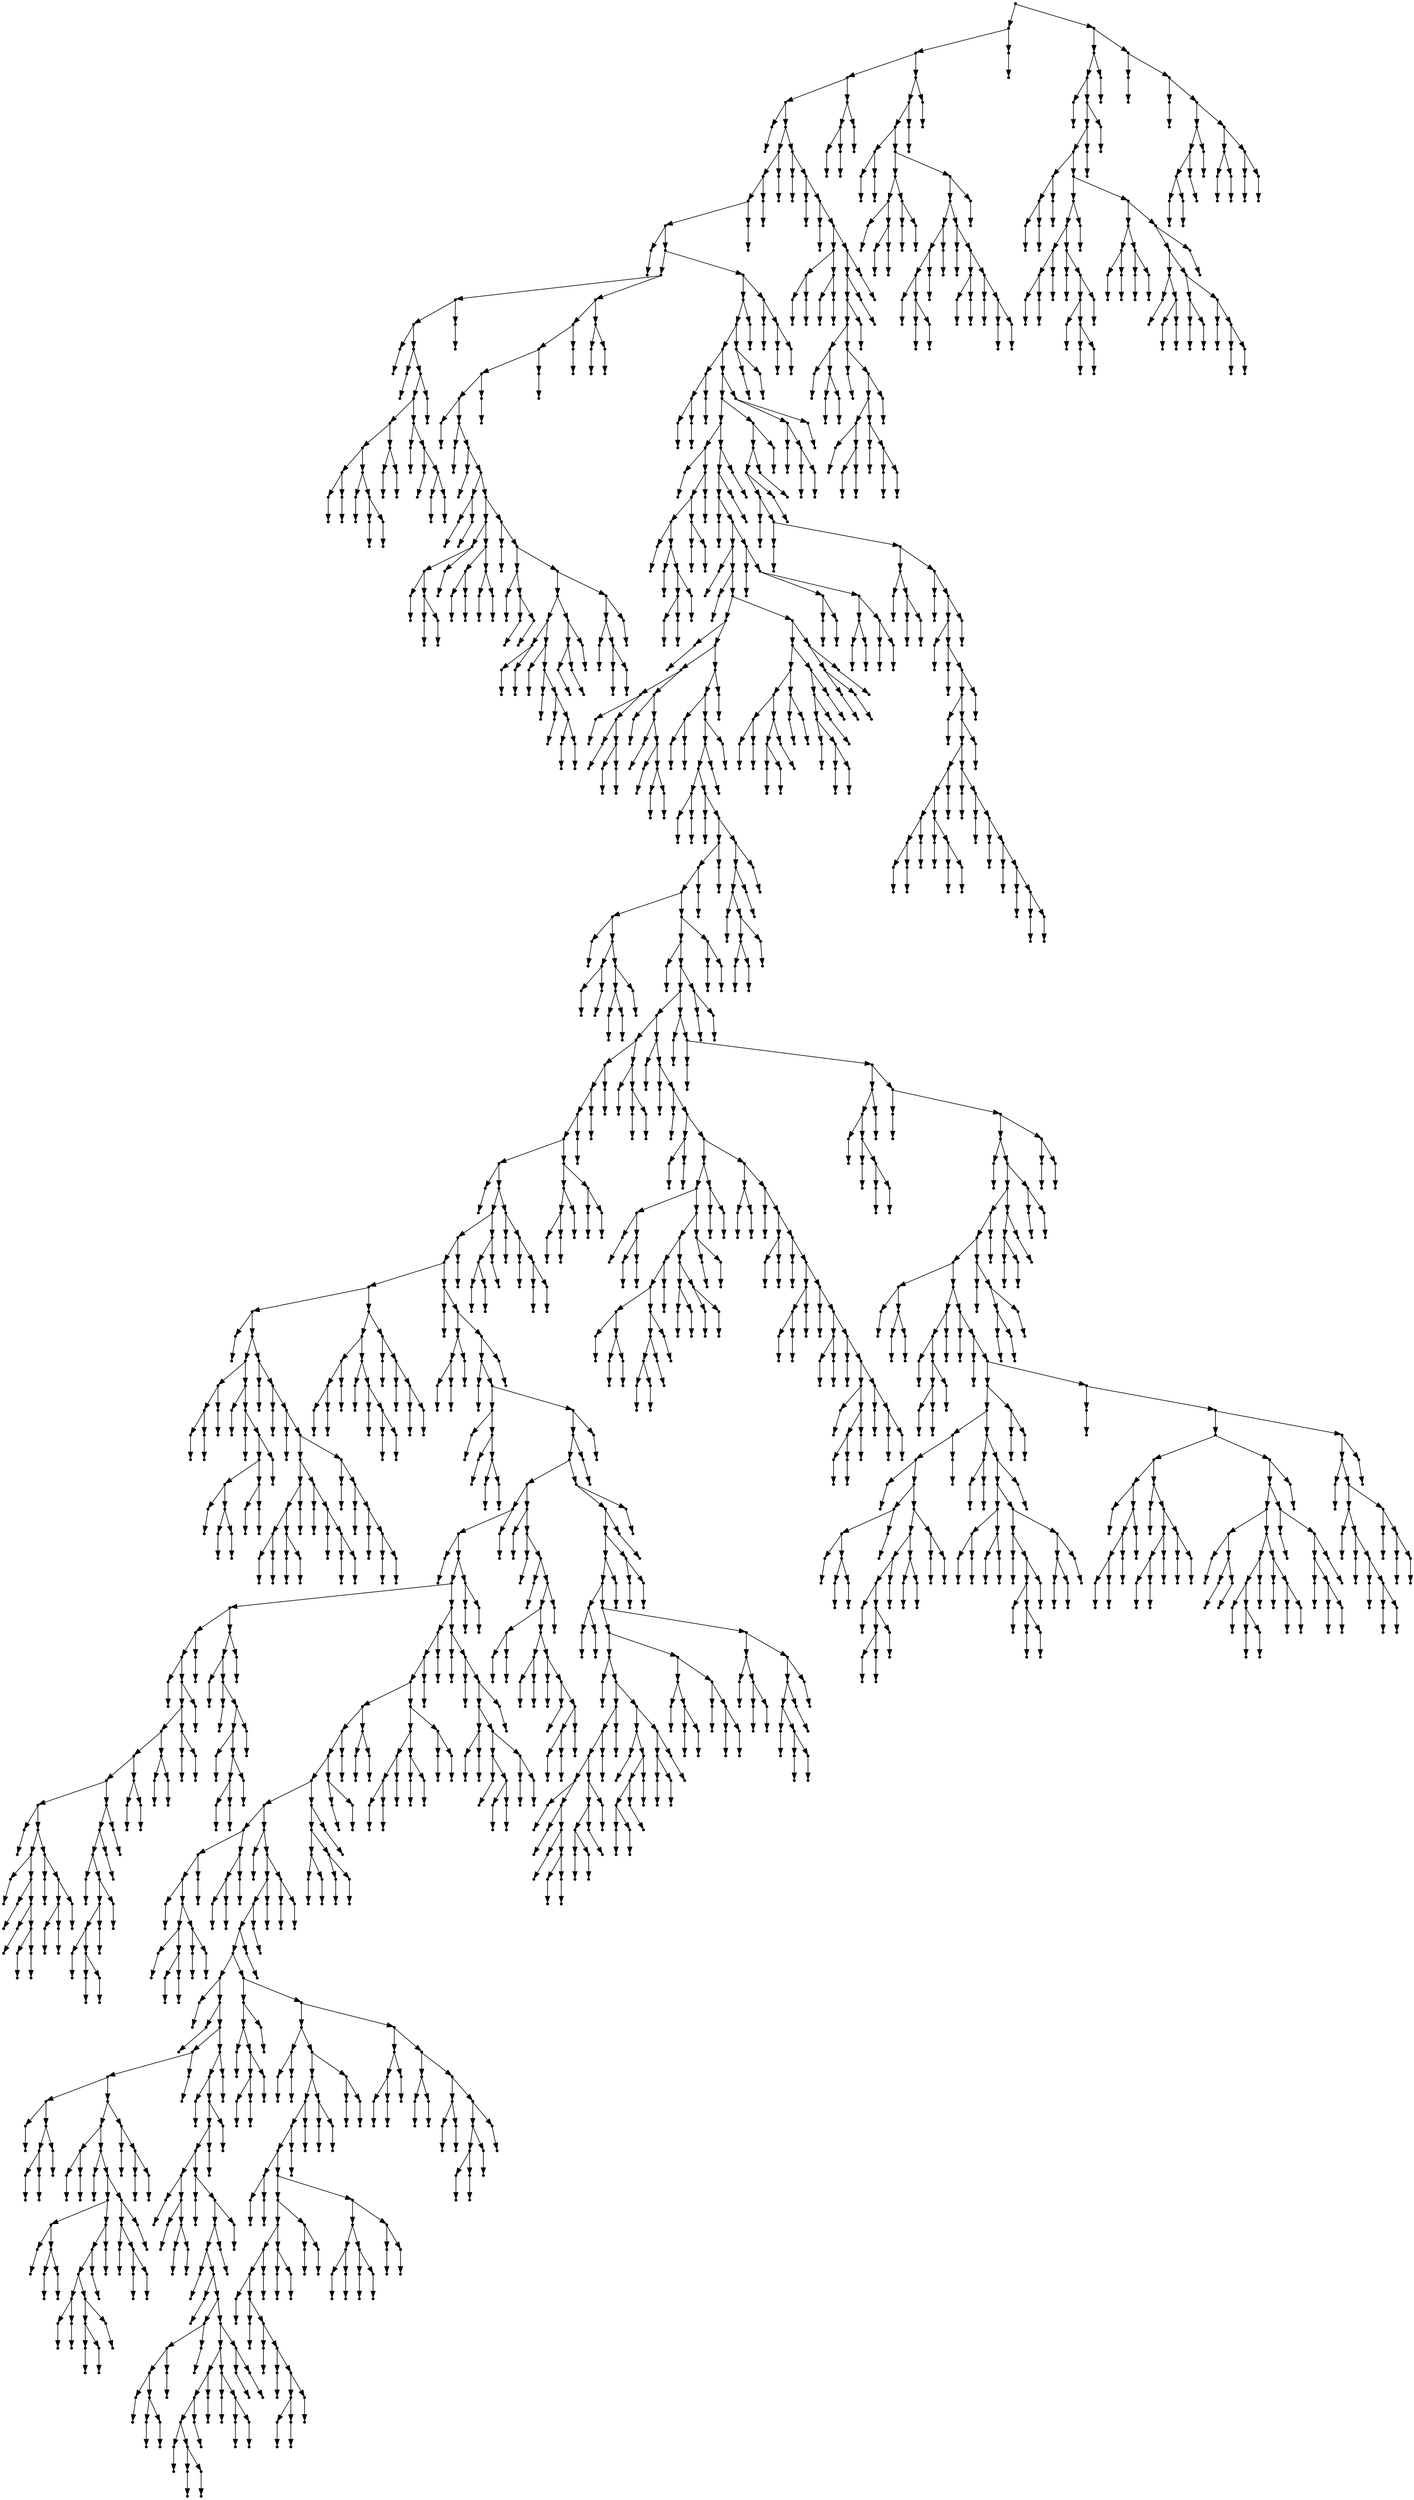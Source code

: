 digraph {
  2128 [shape=point];
  2011 [shape=point];
  2008 [shape=point];
  1945 [shape=point];
  1936 [shape=point];
  1 [shape=point];
  0 [shape=point];
  1935 [shape=point];
  1872 [shape=point];
  1869 [shape=point];
  1866 [shape=point];
  1863 [shape=point];
  3 [shape=point];
  2 [shape=point];
  1862 [shape=point];
  155 [shape=point];
  47 [shape=point];
  44 [shape=point];
  5 [shape=point];
  4 [shape=point];
  43 [shape=point];
  7 [shape=point];
  6 [shape=point];
  42 [shape=point];
  39 [shape=point];
  27 [shape=point];
  21 [shape=point];
  12 [shape=point];
  9 [shape=point];
  8 [shape=point];
  11 [shape=point];
  10 [shape=point];
  20 [shape=point];
  14 [shape=point];
  13 [shape=point];
  19 [shape=point];
  16 [shape=point];
  15 [shape=point];
  18 [shape=point];
  17 [shape=point];
  26 [shape=point];
  23 [shape=point];
  22 [shape=point];
  25 [shape=point];
  24 [shape=point];
  38 [shape=point];
  29 [shape=point];
  28 [shape=point];
  37 [shape=point];
  31 [shape=point];
  30 [shape=point];
  36 [shape=point];
  33 [shape=point];
  32 [shape=point];
  35 [shape=point];
  34 [shape=point];
  41 [shape=point];
  40 [shape=point];
  46 [shape=point];
  45 [shape=point];
  154 [shape=point];
  148 [shape=point];
  145 [shape=point];
  142 [shape=point];
  139 [shape=point];
  49 [shape=point];
  48 [shape=point];
  138 [shape=point];
  51 [shape=point];
  50 [shape=point];
  137 [shape=point];
  53 [shape=point];
  52 [shape=point];
  136 [shape=point];
  58 [shape=point];
  55 [shape=point];
  54 [shape=point];
  57 [shape=point];
  56 [shape=point];
  135 [shape=point];
  81 [shape=point];
  69 [shape=point];
  66 [shape=point];
  60 [shape=point];
  59 [shape=point];
  65 [shape=point];
  62 [shape=point];
  61 [shape=point];
  64 [shape=point];
  63 [shape=point];
  68 [shape=point];
  67 [shape=point];
  80 [shape=point];
  74 [shape=point];
  71 [shape=point];
  70 [shape=point];
  73 [shape=point];
  72 [shape=point];
  79 [shape=point];
  76 [shape=point];
  75 [shape=point];
  78 [shape=point];
  77 [shape=point];
  134 [shape=point];
  83 [shape=point];
  82 [shape=point];
  133 [shape=point];
  91 [shape=point];
  85 [shape=point];
  84 [shape=point];
  90 [shape=point];
  87 [shape=point];
  86 [shape=point];
  89 [shape=point];
  88 [shape=point];
  132 [shape=point];
  120 [shape=point];
  111 [shape=point];
  96 [shape=point];
  93 [shape=point];
  92 [shape=point];
  95 [shape=point];
  94 [shape=point];
  110 [shape=point];
  98 [shape=point];
  97 [shape=point];
  109 [shape=point];
  100 [shape=point];
  99 [shape=point];
  108 [shape=point];
  102 [shape=point];
  101 [shape=point];
  107 [shape=point];
  104 [shape=point];
  103 [shape=point];
  106 [shape=point];
  105 [shape=point];
  119 [shape=point];
  116 [shape=point];
  113 [shape=point];
  112 [shape=point];
  115 [shape=point];
  114 [shape=point];
  118 [shape=point];
  117 [shape=point];
  131 [shape=point];
  128 [shape=point];
  122 [shape=point];
  121 [shape=point];
  127 [shape=point];
  124 [shape=point];
  123 [shape=point];
  126 [shape=point];
  125 [shape=point];
  130 [shape=point];
  129 [shape=point];
  141 [shape=point];
  140 [shape=point];
  144 [shape=point];
  143 [shape=point];
  147 [shape=point];
  146 [shape=point];
  153 [shape=point];
  150 [shape=point];
  149 [shape=point];
  152 [shape=point];
  151 [shape=point];
  1861 [shape=point];
  1852 [shape=point];
  1849 [shape=point];
  1843 [shape=point];
  163 [shape=point];
  160 [shape=point];
  157 [shape=point];
  156 [shape=point];
  159 [shape=point];
  158 [shape=point];
  162 [shape=point];
  161 [shape=point];
  1842 [shape=point];
  1830 [shape=point];
  1743 [shape=point];
  189 [shape=point];
  165 [shape=point];
  164 [shape=point];
  188 [shape=point];
  185 [shape=point];
  179 [shape=point];
  167 [shape=point];
  166 [shape=point];
  178 [shape=point];
  169 [shape=point];
  168 [shape=point];
  177 [shape=point];
  174 [shape=point];
  171 [shape=point];
  170 [shape=point];
  173 [shape=point];
  172 [shape=point];
  176 [shape=point];
  175 [shape=point];
  184 [shape=point];
  181 [shape=point];
  180 [shape=point];
  183 [shape=point];
  182 [shape=point];
  187 [shape=point];
  186 [shape=point];
  1742 [shape=point];
  1739 [shape=point];
  1736 [shape=point];
  191 [shape=point];
  190 [shape=point];
  1735 [shape=point];
  1714 [shape=point];
  193 [shape=point];
  192 [shape=point];
  1713 [shape=point];
  195 [shape=point];
  194 [shape=point];
  1712 [shape=point];
  1667 [shape=point];
  197 [shape=point];
  196 [shape=point];
  1666 [shape=point];
  223 [shape=point];
  208 [shape=point];
  199 [shape=point];
  198 [shape=point];
  207 [shape=point];
  201 [shape=point];
  200 [shape=point];
  206 [shape=point];
  203 [shape=point];
  202 [shape=point];
  205 [shape=point];
  204 [shape=point];
  222 [shape=point];
  210 [shape=point];
  209 [shape=point];
  221 [shape=point];
  212 [shape=point];
  211 [shape=point];
  220 [shape=point];
  214 [shape=point];
  213 [shape=point];
  219 [shape=point];
  216 [shape=point];
  215 [shape=point];
  218 [shape=point];
  217 [shape=point];
  1665 [shape=point];
  1662 [shape=point];
  228 [shape=point];
  225 [shape=point];
  224 [shape=point];
  227 [shape=point];
  226 [shape=point];
  1661 [shape=point];
  1658 [shape=point];
  1655 [shape=point];
  233 [shape=point];
  230 [shape=point];
  229 [shape=point];
  232 [shape=point];
  231 [shape=point];
  1654 [shape=point];
  235 [shape=point];
  234 [shape=point];
  1653 [shape=point];
  1635 [shape=point];
  1632 [shape=point];
  1629 [shape=point];
  252 [shape=point];
  237 [shape=point];
  236 [shape=point];
  251 [shape=point];
  242 [shape=point];
  239 [shape=point];
  238 [shape=point];
  241 [shape=point];
  240 [shape=point];
  250 [shape=point];
  247 [shape=point];
  244 [shape=point];
  243 [shape=point];
  246 [shape=point];
  245 [shape=point];
  249 [shape=point];
  248 [shape=point];
  1628 [shape=point];
  1622 [shape=point];
  254 [shape=point];
  253 [shape=point];
  1621 [shape=point];
  1615 [shape=point];
  1312 [shape=point];
  1180 [shape=point];
  1171 [shape=point];
  1168 [shape=point];
  1165 [shape=point];
  1162 [shape=point];
  1147 [shape=point];
  256 [shape=point];
  255 [shape=point];
  1146 [shape=point];
  1134 [shape=point];
  1125 [shape=point];
  1122 [shape=point];
  375 [shape=point];
  342 [shape=point];
  258 [shape=point];
  257 [shape=point];
  341 [shape=point];
  290 [shape=point];
  266 [shape=point];
  263 [shape=point];
  260 [shape=point];
  259 [shape=point];
  262 [shape=point];
  261 [shape=point];
  265 [shape=point];
  264 [shape=point];
  289 [shape=point];
  268 [shape=point];
  267 [shape=point];
  288 [shape=point];
  270 [shape=point];
  269 [shape=point];
  287 [shape=point];
  284 [shape=point];
  278 [shape=point];
  272 [shape=point];
  271 [shape=point];
  277 [shape=point];
  274 [shape=point];
  273 [shape=point];
  276 [shape=point];
  275 [shape=point];
  283 [shape=point];
  280 [shape=point];
  279 [shape=point];
  282 [shape=point];
  281 [shape=point];
  286 [shape=point];
  285 [shape=point];
  340 [shape=point];
  292 [shape=point];
  291 [shape=point];
  339 [shape=point];
  294 [shape=point];
  293 [shape=point];
  338 [shape=point];
  296 [shape=point];
  295 [shape=point];
  337 [shape=point];
  322 [shape=point];
  310 [shape=point];
  307 [shape=point];
  301 [shape=point];
  298 [shape=point];
  297 [shape=point];
  300 [shape=point];
  299 [shape=point];
  306 [shape=point];
  303 [shape=point];
  302 [shape=point];
  305 [shape=point];
  304 [shape=point];
  309 [shape=point];
  308 [shape=point];
  321 [shape=point];
  312 [shape=point];
  311 [shape=point];
  320 [shape=point];
  314 [shape=point];
  313 [shape=point];
  319 [shape=point];
  316 [shape=point];
  315 [shape=point];
  318 [shape=point];
  317 [shape=point];
  336 [shape=point];
  324 [shape=point];
  323 [shape=point];
  335 [shape=point];
  326 [shape=point];
  325 [shape=point];
  334 [shape=point];
  328 [shape=point];
  327 [shape=point];
  333 [shape=point];
  330 [shape=point];
  329 [shape=point];
  332 [shape=point];
  331 [shape=point];
  374 [shape=point];
  362 [shape=point];
  350 [shape=point];
  347 [shape=point];
  344 [shape=point];
  343 [shape=point];
  346 [shape=point];
  345 [shape=point];
  349 [shape=point];
  348 [shape=point];
  361 [shape=point];
  352 [shape=point];
  351 [shape=point];
  360 [shape=point];
  354 [shape=point];
  353 [shape=point];
  359 [shape=point];
  356 [shape=point];
  355 [shape=point];
  358 [shape=point];
  357 [shape=point];
  373 [shape=point];
  364 [shape=point];
  363 [shape=point];
  372 [shape=point];
  366 [shape=point];
  365 [shape=point];
  371 [shape=point];
  368 [shape=point];
  367 [shape=point];
  370 [shape=point];
  369 [shape=point];
  1121 [shape=point];
  377 [shape=point];
  376 [shape=point];
  1120 [shape=point];
  385 [shape=point];
  382 [shape=point];
  379 [shape=point];
  378 [shape=point];
  381 [shape=point];
  380 [shape=point];
  384 [shape=point];
  383 [shape=point];
  1119 [shape=point];
  1116 [shape=point];
  387 [shape=point];
  386 [shape=point];
  1115 [shape=point];
  398 [shape=point];
  389 [shape=point];
  388 [shape=point];
  397 [shape=point];
  391 [shape=point];
  390 [shape=point];
  396 [shape=point];
  393 [shape=point];
  392 [shape=point];
  395 [shape=point];
  394 [shape=point];
  1114 [shape=point];
  1111 [shape=point];
  1108 [shape=point];
  985 [shape=point];
  946 [shape=point];
  943 [shape=point];
  400 [shape=point];
  399 [shape=point];
  942 [shape=point];
  936 [shape=point];
  504 [shape=point];
  480 [shape=point];
  477 [shape=point];
  402 [shape=point];
  401 [shape=point];
  476 [shape=point];
  473 [shape=point];
  467 [shape=point];
  461 [shape=point];
  455 [shape=point];
  431 [shape=point];
  404 [shape=point];
  403 [shape=point];
  430 [shape=point];
  418 [shape=point];
  406 [shape=point];
  405 [shape=point];
  417 [shape=point];
  408 [shape=point];
  407 [shape=point];
  416 [shape=point];
  410 [shape=point];
  409 [shape=point];
  415 [shape=point];
  412 [shape=point];
  411 [shape=point];
  414 [shape=point];
  413 [shape=point];
  429 [shape=point];
  420 [shape=point];
  419 [shape=point];
  428 [shape=point];
  425 [shape=point];
  422 [shape=point];
  421 [shape=point];
  424 [shape=point];
  423 [shape=point];
  427 [shape=point];
  426 [shape=point];
  454 [shape=point];
  451 [shape=point];
  448 [shape=point];
  433 [shape=point];
  432 [shape=point];
  447 [shape=point];
  444 [shape=point];
  441 [shape=point];
  435 [shape=point];
  434 [shape=point];
  440 [shape=point];
  437 [shape=point];
  436 [shape=point];
  439 [shape=point];
  438 [shape=point];
  443 [shape=point];
  442 [shape=point];
  446 [shape=point];
  445 [shape=point];
  450 [shape=point];
  449 [shape=point];
  453 [shape=point];
  452 [shape=point];
  460 [shape=point];
  457 [shape=point];
  456 [shape=point];
  459 [shape=point];
  458 [shape=point];
  466 [shape=point];
  463 [shape=point];
  462 [shape=point];
  465 [shape=point];
  464 [shape=point];
  472 [shape=point];
  469 [shape=point];
  468 [shape=point];
  471 [shape=point];
  470 [shape=point];
  475 [shape=point];
  474 [shape=point];
  479 [shape=point];
  478 [shape=point];
  503 [shape=point];
  500 [shape=point];
  482 [shape=point];
  481 [shape=point];
  499 [shape=point];
  484 [shape=point];
  483 [shape=point];
  498 [shape=point];
  495 [shape=point];
  486 [shape=point];
  485 [shape=point];
  494 [shape=point];
  491 [shape=point];
  488 [shape=point];
  487 [shape=point];
  490 [shape=point];
  489 [shape=point];
  493 [shape=point];
  492 [shape=point];
  497 [shape=point];
  496 [shape=point];
  502 [shape=point];
  501 [shape=point];
  935 [shape=point];
  905 [shape=point];
  902 [shape=point];
  899 [shape=point];
  878 [shape=point];
  872 [shape=point];
  869 [shape=point];
  863 [shape=point];
  848 [shape=point];
  533 [shape=point];
  524 [shape=point];
  521 [shape=point];
  506 [shape=point];
  505 [shape=point];
  520 [shape=point];
  514 [shape=point];
  508 [shape=point];
  507 [shape=point];
  513 [shape=point];
  510 [shape=point];
  509 [shape=point];
  512 [shape=point];
  511 [shape=point];
  519 [shape=point];
  516 [shape=point];
  515 [shape=point];
  518 [shape=point];
  517 [shape=point];
  523 [shape=point];
  522 [shape=point];
  532 [shape=point];
  529 [shape=point];
  526 [shape=point];
  525 [shape=point];
  528 [shape=point];
  527 [shape=point];
  531 [shape=point];
  530 [shape=point];
  847 [shape=point];
  535 [shape=point];
  534 [shape=point];
  846 [shape=point];
  840 [shape=point];
  837 [shape=point];
  834 [shape=point];
  831 [shape=point];
  699 [shape=point];
  537 [shape=point];
  536 [shape=point];
  698 [shape=point];
  539 [shape=point];
  538 [shape=point];
  697 [shape=point];
  613 [shape=point];
  610 [shape=point];
  550 [shape=point];
  541 [shape=point];
  540 [shape=point];
  549 [shape=point];
  546 [shape=point];
  543 [shape=point];
  542 [shape=point];
  545 [shape=point];
  544 [shape=point];
  548 [shape=point];
  547 [shape=point];
  609 [shape=point];
  600 [shape=point];
  555 [shape=point];
  552 [shape=point];
  551 [shape=point];
  554 [shape=point];
  553 [shape=point];
  599 [shape=point];
  557 [shape=point];
  556 [shape=point];
  598 [shape=point];
  586 [shape=point];
  565 [shape=point];
  559 [shape=point];
  558 [shape=point];
  564 [shape=point];
  561 [shape=point];
  560 [shape=point];
  563 [shape=point];
  562 [shape=point];
  585 [shape=point];
  582 [shape=point];
  579 [shape=point];
  570 [shape=point];
  567 [shape=point];
  566 [shape=point];
  569 [shape=point];
  568 [shape=point];
  578 [shape=point];
  575 [shape=point];
  572 [shape=point];
  571 [shape=point];
  574 [shape=point];
  573 [shape=point];
  577 [shape=point];
  576 [shape=point];
  581 [shape=point];
  580 [shape=point];
  584 [shape=point];
  583 [shape=point];
  597 [shape=point];
  594 [shape=point];
  588 [shape=point];
  587 [shape=point];
  593 [shape=point];
  590 [shape=point];
  589 [shape=point];
  592 [shape=point];
  591 [shape=point];
  596 [shape=point];
  595 [shape=point];
  608 [shape=point];
  602 [shape=point];
  601 [shape=point];
  607 [shape=point];
  604 [shape=point];
  603 [shape=point];
  606 [shape=point];
  605 [shape=point];
  612 [shape=point];
  611 [shape=point];
  696 [shape=point];
  693 [shape=point];
  615 [shape=point];
  614 [shape=point];
  692 [shape=point];
  689 [shape=point];
  686 [shape=point];
  626 [shape=point];
  617 [shape=point];
  616 [shape=point];
  625 [shape=point];
  619 [shape=point];
  618 [shape=point];
  624 [shape=point];
  621 [shape=point];
  620 [shape=point];
  623 [shape=point];
  622 [shape=point];
  685 [shape=point];
  628 [shape=point];
  627 [shape=point];
  684 [shape=point];
  681 [shape=point];
  678 [shape=point];
  630 [shape=point];
  629 [shape=point];
  677 [shape=point];
  632 [shape=point];
  631 [shape=point];
  676 [shape=point];
  646 [shape=point];
  643 [shape=point];
  640 [shape=point];
  634 [shape=point];
  633 [shape=point];
  639 [shape=point];
  636 [shape=point];
  635 [shape=point];
  638 [shape=point];
  637 [shape=point];
  642 [shape=point];
  641 [shape=point];
  645 [shape=point];
  644 [shape=point];
  675 [shape=point];
  669 [shape=point];
  660 [shape=point];
  657 [shape=point];
  654 [shape=point];
  648 [shape=point];
  647 [shape=point];
  653 [shape=point];
  650 [shape=point];
  649 [shape=point];
  652 [shape=point];
  651 [shape=point];
  656 [shape=point];
  655 [shape=point];
  659 [shape=point];
  658 [shape=point];
  668 [shape=point];
  662 [shape=point];
  661 [shape=point];
  667 [shape=point];
  664 [shape=point];
  663 [shape=point];
  666 [shape=point];
  665 [shape=point];
  674 [shape=point];
  671 [shape=point];
  670 [shape=point];
  673 [shape=point];
  672 [shape=point];
  680 [shape=point];
  679 [shape=point];
  683 [shape=point];
  682 [shape=point];
  688 [shape=point];
  687 [shape=point];
  691 [shape=point];
  690 [shape=point];
  695 [shape=point];
  694 [shape=point];
  830 [shape=point];
  713 [shape=point];
  710 [shape=point];
  701 [shape=point];
  700 [shape=point];
  709 [shape=point];
  706 [shape=point];
  703 [shape=point];
  702 [shape=point];
  705 [shape=point];
  704 [shape=point];
  708 [shape=point];
  707 [shape=point];
  712 [shape=point];
  711 [shape=point];
  829 [shape=point];
  796 [shape=point];
  718 [shape=point];
  715 [shape=point];
  714 [shape=point];
  717 [shape=point];
  716 [shape=point];
  795 [shape=point];
  789 [shape=point];
  783 [shape=point];
  780 [shape=point];
  777 [shape=point];
  723 [shape=point];
  720 [shape=point];
  719 [shape=point];
  722 [shape=point];
  721 [shape=point];
  776 [shape=point];
  758 [shape=point];
  752 [shape=point];
  746 [shape=point];
  743 [shape=point];
  725 [shape=point];
  724 [shape=point];
  742 [shape=point];
  727 [shape=point];
  726 [shape=point];
  741 [shape=point];
  729 [shape=point];
  728 [shape=point];
  740 [shape=point];
  731 [shape=point];
  730 [shape=point];
  739 [shape=point];
  736 [shape=point];
  733 [shape=point];
  732 [shape=point];
  735 [shape=point];
  734 [shape=point];
  738 [shape=point];
  737 [shape=point];
  745 [shape=point];
  744 [shape=point];
  751 [shape=point];
  748 [shape=point];
  747 [shape=point];
  750 [shape=point];
  749 [shape=point];
  757 [shape=point];
  754 [shape=point];
  753 [shape=point];
  756 [shape=point];
  755 [shape=point];
  775 [shape=point];
  769 [shape=point];
  763 [shape=point];
  760 [shape=point];
  759 [shape=point];
  762 [shape=point];
  761 [shape=point];
  768 [shape=point];
  765 [shape=point];
  764 [shape=point];
  767 [shape=point];
  766 [shape=point];
  774 [shape=point];
  771 [shape=point];
  770 [shape=point];
  773 [shape=point];
  772 [shape=point];
  779 [shape=point];
  778 [shape=point];
  782 [shape=point];
  781 [shape=point];
  788 [shape=point];
  785 [shape=point];
  784 [shape=point];
  787 [shape=point];
  786 [shape=point];
  794 [shape=point];
  791 [shape=point];
  790 [shape=point];
  793 [shape=point];
  792 [shape=point];
  828 [shape=point];
  804 [shape=point];
  801 [shape=point];
  798 [shape=point];
  797 [shape=point];
  800 [shape=point];
  799 [shape=point];
  803 [shape=point];
  802 [shape=point];
  827 [shape=point];
  809 [shape=point];
  806 [shape=point];
  805 [shape=point];
  808 [shape=point];
  807 [shape=point];
  826 [shape=point];
  814 [shape=point];
  811 [shape=point];
  810 [shape=point];
  813 [shape=point];
  812 [shape=point];
  825 [shape=point];
  822 [shape=point];
  819 [shape=point];
  816 [shape=point];
  815 [shape=point];
  818 [shape=point];
  817 [shape=point];
  821 [shape=point];
  820 [shape=point];
  824 [shape=point];
  823 [shape=point];
  833 [shape=point];
  832 [shape=point];
  836 [shape=point];
  835 [shape=point];
  839 [shape=point];
  838 [shape=point];
  845 [shape=point];
  842 [shape=point];
  841 [shape=point];
  844 [shape=point];
  843 [shape=point];
  862 [shape=point];
  859 [shape=point];
  853 [shape=point];
  850 [shape=point];
  849 [shape=point];
  852 [shape=point];
  851 [shape=point];
  858 [shape=point];
  855 [shape=point];
  854 [shape=point];
  857 [shape=point];
  856 [shape=point];
  861 [shape=point];
  860 [shape=point];
  868 [shape=point];
  865 [shape=point];
  864 [shape=point];
  867 [shape=point];
  866 [shape=point];
  871 [shape=point];
  870 [shape=point];
  877 [shape=point];
  874 [shape=point];
  873 [shape=point];
  876 [shape=point];
  875 [shape=point];
  898 [shape=point];
  892 [shape=point];
  886 [shape=point];
  883 [shape=point];
  880 [shape=point];
  879 [shape=point];
  882 [shape=point];
  881 [shape=point];
  885 [shape=point];
  884 [shape=point];
  891 [shape=point];
  888 [shape=point];
  887 [shape=point];
  890 [shape=point];
  889 [shape=point];
  897 [shape=point];
  894 [shape=point];
  893 [shape=point];
  896 [shape=point];
  895 [shape=point];
  901 [shape=point];
  900 [shape=point];
  904 [shape=point];
  903 [shape=point];
  934 [shape=point];
  907 [shape=point];
  906 [shape=point];
  933 [shape=point];
  909 [shape=point];
  908 [shape=point];
  932 [shape=point];
  929 [shape=point];
  914 [shape=point];
  911 [shape=point];
  910 [shape=point];
  913 [shape=point];
  912 [shape=point];
  928 [shape=point];
  922 [shape=point];
  916 [shape=point];
  915 [shape=point];
  921 [shape=point];
  918 [shape=point];
  917 [shape=point];
  920 [shape=point];
  919 [shape=point];
  927 [shape=point];
  924 [shape=point];
  923 [shape=point];
  926 [shape=point];
  925 [shape=point];
  931 [shape=point];
  930 [shape=point];
  941 [shape=point];
  938 [shape=point];
  937 [shape=point];
  940 [shape=point];
  939 [shape=point];
  945 [shape=point];
  944 [shape=point];
  984 [shape=point];
  948 [shape=point];
  947 [shape=point];
  983 [shape=point];
  950 [shape=point];
  949 [shape=point];
  982 [shape=point];
  952 [shape=point];
  951 [shape=point];
  981 [shape=point];
  978 [shape=point];
  957 [shape=point];
  954 [shape=point];
  953 [shape=point];
  956 [shape=point];
  955 [shape=point];
  977 [shape=point];
  962 [shape=point];
  959 [shape=point];
  958 [shape=point];
  961 [shape=point];
  960 [shape=point];
  976 [shape=point];
  964 [shape=point];
  963 [shape=point];
  975 [shape=point];
  966 [shape=point];
  965 [shape=point];
  974 [shape=point];
  971 [shape=point];
  968 [shape=point];
  967 [shape=point];
  970 [shape=point];
  969 [shape=point];
  973 [shape=point];
  972 [shape=point];
  980 [shape=point];
  979 [shape=point];
  1107 [shape=point];
  1104 [shape=point];
  1101 [shape=point];
  1095 [shape=point];
  1092 [shape=point];
  990 [shape=point];
  987 [shape=point];
  986 [shape=point];
  989 [shape=point];
  988 [shape=point];
  1091 [shape=point];
  1067 [shape=point];
  1049 [shape=point];
  992 [shape=point];
  991 [shape=point];
  1048 [shape=point];
  1024 [shape=point];
  1021 [shape=point];
  1018 [shape=point];
  1006 [shape=point];
  994 [shape=point];
  993 [shape=point];
  1005 [shape=point];
  996 [shape=point];
  995 [shape=point];
  1004 [shape=point];
  998 [shape=point];
  997 [shape=point];
  1003 [shape=point];
  1000 [shape=point];
  999 [shape=point];
  1002 [shape=point];
  1001 [shape=point];
  1017 [shape=point];
  1014 [shape=point];
  1011 [shape=point];
  1008 [shape=point];
  1007 [shape=point];
  1010 [shape=point];
  1009 [shape=point];
  1013 [shape=point];
  1012 [shape=point];
  1016 [shape=point];
  1015 [shape=point];
  1020 [shape=point];
  1019 [shape=point];
  1023 [shape=point];
  1022 [shape=point];
  1047 [shape=point];
  1038 [shape=point];
  1026 [shape=point];
  1025 [shape=point];
  1037 [shape=point];
  1034 [shape=point];
  1031 [shape=point];
  1028 [shape=point];
  1027 [shape=point];
  1030 [shape=point];
  1029 [shape=point];
  1033 [shape=point];
  1032 [shape=point];
  1036 [shape=point];
  1035 [shape=point];
  1046 [shape=point];
  1043 [shape=point];
  1040 [shape=point];
  1039 [shape=point];
  1042 [shape=point];
  1041 [shape=point];
  1045 [shape=point];
  1044 [shape=point];
  1066 [shape=point];
  1057 [shape=point];
  1051 [shape=point];
  1050 [shape=point];
  1056 [shape=point];
  1053 [shape=point];
  1052 [shape=point];
  1055 [shape=point];
  1054 [shape=point];
  1065 [shape=point];
  1059 [shape=point];
  1058 [shape=point];
  1064 [shape=point];
  1061 [shape=point];
  1060 [shape=point];
  1063 [shape=point];
  1062 [shape=point];
  1090 [shape=point];
  1075 [shape=point];
  1069 [shape=point];
  1068 [shape=point];
  1074 [shape=point];
  1071 [shape=point];
  1070 [shape=point];
  1073 [shape=point];
  1072 [shape=point];
  1089 [shape=point];
  1086 [shape=point];
  1083 [shape=point];
  1077 [shape=point];
  1076 [shape=point];
  1082 [shape=point];
  1079 [shape=point];
  1078 [shape=point];
  1081 [shape=point];
  1080 [shape=point];
  1085 [shape=point];
  1084 [shape=point];
  1088 [shape=point];
  1087 [shape=point];
  1094 [shape=point];
  1093 [shape=point];
  1100 [shape=point];
  1097 [shape=point];
  1096 [shape=point];
  1099 [shape=point];
  1098 [shape=point];
  1103 [shape=point];
  1102 [shape=point];
  1106 [shape=point];
  1105 [shape=point];
  1110 [shape=point];
  1109 [shape=point];
  1113 [shape=point];
  1112 [shape=point];
  1118 [shape=point];
  1117 [shape=point];
  1124 [shape=point];
  1123 [shape=point];
  1133 [shape=point];
  1130 [shape=point];
  1127 [shape=point];
  1126 [shape=point];
  1129 [shape=point];
  1128 [shape=point];
  1132 [shape=point];
  1131 [shape=point];
  1145 [shape=point];
  1136 [shape=point];
  1135 [shape=point];
  1144 [shape=point];
  1138 [shape=point];
  1137 [shape=point];
  1143 [shape=point];
  1140 [shape=point];
  1139 [shape=point];
  1142 [shape=point];
  1141 [shape=point];
  1161 [shape=point];
  1155 [shape=point];
  1152 [shape=point];
  1149 [shape=point];
  1148 [shape=point];
  1151 [shape=point];
  1150 [shape=point];
  1154 [shape=point];
  1153 [shape=point];
  1160 [shape=point];
  1157 [shape=point];
  1156 [shape=point];
  1159 [shape=point];
  1158 [shape=point];
  1164 [shape=point];
  1163 [shape=point];
  1167 [shape=point];
  1166 [shape=point];
  1170 [shape=point];
  1169 [shape=point];
  1179 [shape=point];
  1173 [shape=point];
  1172 [shape=point];
  1178 [shape=point];
  1175 [shape=point];
  1174 [shape=point];
  1177 [shape=point];
  1176 [shape=point];
  1311 [shape=point];
  1182 [shape=point];
  1181 [shape=point];
  1310 [shape=point];
  1184 [shape=point];
  1183 [shape=point];
  1309 [shape=point];
  1186 [shape=point];
  1185 [shape=point];
  1308 [shape=point];
  1191 [shape=point];
  1188 [shape=point];
  1187 [shape=point];
  1190 [shape=point];
  1189 [shape=point];
  1307 [shape=point];
  1247 [shape=point];
  1241 [shape=point];
  1199 [shape=point];
  1193 [shape=point];
  1192 [shape=point];
  1198 [shape=point];
  1195 [shape=point];
  1194 [shape=point];
  1197 [shape=point];
  1196 [shape=point];
  1240 [shape=point];
  1234 [shape=point];
  1222 [shape=point];
  1219 [shape=point];
  1207 [shape=point];
  1201 [shape=point];
  1200 [shape=point];
  1206 [shape=point];
  1203 [shape=point];
  1202 [shape=point];
  1205 [shape=point];
  1204 [shape=point];
  1218 [shape=point];
  1215 [shape=point];
  1212 [shape=point];
  1209 [shape=point];
  1208 [shape=point];
  1211 [shape=point];
  1210 [shape=point];
  1214 [shape=point];
  1213 [shape=point];
  1217 [shape=point];
  1216 [shape=point];
  1221 [shape=point];
  1220 [shape=point];
  1233 [shape=point];
  1227 [shape=point];
  1224 [shape=point];
  1223 [shape=point];
  1226 [shape=point];
  1225 [shape=point];
  1232 [shape=point];
  1229 [shape=point];
  1228 [shape=point];
  1231 [shape=point];
  1230 [shape=point];
  1239 [shape=point];
  1236 [shape=point];
  1235 [shape=point];
  1238 [shape=point];
  1237 [shape=point];
  1246 [shape=point];
  1243 [shape=point];
  1242 [shape=point];
  1245 [shape=point];
  1244 [shape=point];
  1306 [shape=point];
  1252 [shape=point];
  1249 [shape=point];
  1248 [shape=point];
  1251 [shape=point];
  1250 [shape=point];
  1305 [shape=point];
  1254 [shape=point];
  1253 [shape=point];
  1304 [shape=point];
  1259 [shape=point];
  1256 [shape=point];
  1255 [shape=point];
  1258 [shape=point];
  1257 [shape=point];
  1303 [shape=point];
  1261 [shape=point];
  1260 [shape=point];
  1302 [shape=point];
  1269 [shape=point];
  1266 [shape=point];
  1263 [shape=point];
  1262 [shape=point];
  1265 [shape=point];
  1264 [shape=point];
  1268 [shape=point];
  1267 [shape=point];
  1301 [shape=point];
  1271 [shape=point];
  1270 [shape=point];
  1300 [shape=point];
  1276 [shape=point];
  1273 [shape=point];
  1272 [shape=point];
  1275 [shape=point];
  1274 [shape=point];
  1299 [shape=point];
  1278 [shape=point];
  1277 [shape=point];
  1298 [shape=point];
  1289 [shape=point];
  1280 [shape=point];
  1279 [shape=point];
  1288 [shape=point];
  1285 [shape=point];
  1282 [shape=point];
  1281 [shape=point];
  1284 [shape=point];
  1283 [shape=point];
  1287 [shape=point];
  1286 [shape=point];
  1297 [shape=point];
  1291 [shape=point];
  1290 [shape=point];
  1296 [shape=point];
  1293 [shape=point];
  1292 [shape=point];
  1295 [shape=point];
  1294 [shape=point];
  1614 [shape=point];
  1314 [shape=point];
  1313 [shape=point];
  1613 [shape=point];
  1316 [shape=point];
  1315 [shape=point];
  1612 [shape=point];
  1330 [shape=point];
  1327 [shape=point];
  1318 [shape=point];
  1317 [shape=point];
  1326 [shape=point];
  1320 [shape=point];
  1319 [shape=point];
  1325 [shape=point];
  1322 [shape=point];
  1321 [shape=point];
  1324 [shape=point];
  1323 [shape=point];
  1329 [shape=point];
  1328 [shape=point];
  1611 [shape=point];
  1332 [shape=point];
  1331 [shape=point];
  1610 [shape=point];
  1604 [shape=point];
  1334 [shape=point];
  1333 [shape=point];
  1603 [shape=point];
  1597 [shape=point];
  1588 [shape=point];
  1585 [shape=point];
  1573 [shape=point];
  1342 [shape=point];
  1336 [shape=point];
  1335 [shape=point];
  1341 [shape=point];
  1338 [shape=point];
  1337 [shape=point];
  1340 [shape=point];
  1339 [shape=point];
  1572 [shape=point];
  1356 [shape=point];
  1353 [shape=point];
  1344 [shape=point];
  1343 [shape=point];
  1352 [shape=point];
  1349 [shape=point];
  1346 [shape=point];
  1345 [shape=point];
  1348 [shape=point];
  1347 [shape=point];
  1351 [shape=point];
  1350 [shape=point];
  1355 [shape=point];
  1354 [shape=point];
  1571 [shape=point];
  1358 [shape=point];
  1357 [shape=point];
  1570 [shape=point];
  1360 [shape=point];
  1359 [shape=point];
  1569 [shape=point];
  1455 [shape=point];
  1449 [shape=point];
  1404 [shape=point];
  1401 [shape=point];
  1362 [shape=point];
  1361 [shape=point];
  1400 [shape=point];
  1373 [shape=point];
  1370 [shape=point];
  1364 [shape=point];
  1363 [shape=point];
  1369 [shape=point];
  1366 [shape=point];
  1365 [shape=point];
  1368 [shape=point];
  1367 [shape=point];
  1372 [shape=point];
  1371 [shape=point];
  1399 [shape=point];
  1393 [shape=point];
  1387 [shape=point];
  1384 [shape=point];
  1375 [shape=point];
  1374 [shape=point];
  1383 [shape=point];
  1380 [shape=point];
  1377 [shape=point];
  1376 [shape=point];
  1379 [shape=point];
  1378 [shape=point];
  1382 [shape=point];
  1381 [shape=point];
  1386 [shape=point];
  1385 [shape=point];
  1392 [shape=point];
  1389 [shape=point];
  1388 [shape=point];
  1391 [shape=point];
  1390 [shape=point];
  1398 [shape=point];
  1395 [shape=point];
  1394 [shape=point];
  1397 [shape=point];
  1396 [shape=point];
  1403 [shape=point];
  1402 [shape=point];
  1448 [shape=point];
  1409 [shape=point];
  1406 [shape=point];
  1405 [shape=point];
  1408 [shape=point];
  1407 [shape=point];
  1447 [shape=point];
  1444 [shape=point];
  1420 [shape=point];
  1414 [shape=point];
  1411 [shape=point];
  1410 [shape=point];
  1413 [shape=point];
  1412 [shape=point];
  1419 [shape=point];
  1416 [shape=point];
  1415 [shape=point];
  1418 [shape=point];
  1417 [shape=point];
  1443 [shape=point];
  1434 [shape=point];
  1422 [shape=point];
  1421 [shape=point];
  1433 [shape=point];
  1430 [shape=point];
  1424 [shape=point];
  1423 [shape=point];
  1429 [shape=point];
  1426 [shape=point];
  1425 [shape=point];
  1428 [shape=point];
  1427 [shape=point];
  1432 [shape=point];
  1431 [shape=point];
  1442 [shape=point];
  1439 [shape=point];
  1436 [shape=point];
  1435 [shape=point];
  1438 [shape=point];
  1437 [shape=point];
  1441 [shape=point];
  1440 [shape=point];
  1446 [shape=point];
  1445 [shape=point];
  1454 [shape=point];
  1451 [shape=point];
  1450 [shape=point];
  1453 [shape=point];
  1452 [shape=point];
  1568 [shape=point];
  1457 [shape=point];
  1456 [shape=point];
  1567 [shape=point];
  1537 [shape=point];
  1489 [shape=point];
  1471 [shape=point];
  1459 [shape=point];
  1458 [shape=point];
  1470 [shape=point];
  1467 [shape=point];
  1464 [shape=point];
  1461 [shape=point];
  1460 [shape=point];
  1463 [shape=point];
  1462 [shape=point];
  1466 [shape=point];
  1465 [shape=point];
  1469 [shape=point];
  1468 [shape=point];
  1488 [shape=point];
  1473 [shape=point];
  1472 [shape=point];
  1487 [shape=point];
  1481 [shape=point];
  1478 [shape=point];
  1475 [shape=point];
  1474 [shape=point];
  1477 [shape=point];
  1476 [shape=point];
  1480 [shape=point];
  1479 [shape=point];
  1486 [shape=point];
  1483 [shape=point];
  1482 [shape=point];
  1485 [shape=point];
  1484 [shape=point];
  1536 [shape=point];
  1533 [shape=point];
  1518 [shape=point];
  1497 [shape=point];
  1491 [shape=point];
  1490 [shape=point];
  1496 [shape=point];
  1493 [shape=point];
  1492 [shape=point];
  1495 [shape=point];
  1494 [shape=point];
  1517 [shape=point];
  1508 [shape=point];
  1505 [shape=point];
  1499 [shape=point];
  1498 [shape=point];
  1504 [shape=point];
  1501 [shape=point];
  1500 [shape=point];
  1503 [shape=point];
  1502 [shape=point];
  1507 [shape=point];
  1506 [shape=point];
  1516 [shape=point];
  1510 [shape=point];
  1509 [shape=point];
  1515 [shape=point];
  1512 [shape=point];
  1511 [shape=point];
  1514 [shape=point];
  1513 [shape=point];
  1532 [shape=point];
  1520 [shape=point];
  1519 [shape=point];
  1531 [shape=point];
  1528 [shape=point];
  1522 [shape=point];
  1521 [shape=point];
  1527 [shape=point];
  1524 [shape=point];
  1523 [shape=point];
  1526 [shape=point];
  1525 [shape=point];
  1530 [shape=point];
  1529 [shape=point];
  1535 [shape=point];
  1534 [shape=point];
  1566 [shape=point];
  1563 [shape=point];
  1539 [shape=point];
  1538 [shape=point];
  1562 [shape=point];
  1553 [shape=point];
  1541 [shape=point];
  1540 [shape=point];
  1552 [shape=point];
  1543 [shape=point];
  1542 [shape=point];
  1551 [shape=point];
  1545 [shape=point];
  1544 [shape=point];
  1550 [shape=point];
  1547 [shape=point];
  1546 [shape=point];
  1549 [shape=point];
  1548 [shape=point];
  1561 [shape=point];
  1555 [shape=point];
  1554 [shape=point];
  1560 [shape=point];
  1557 [shape=point];
  1556 [shape=point];
  1559 [shape=point];
  1558 [shape=point];
  1565 [shape=point];
  1564 [shape=point];
  1584 [shape=point];
  1575 [shape=point];
  1574 [shape=point];
  1583 [shape=point];
  1580 [shape=point];
  1577 [shape=point];
  1576 [shape=point];
  1579 [shape=point];
  1578 [shape=point];
  1582 [shape=point];
  1581 [shape=point];
  1587 [shape=point];
  1586 [shape=point];
  1596 [shape=point];
  1593 [shape=point];
  1590 [shape=point];
  1589 [shape=point];
  1592 [shape=point];
  1591 [shape=point];
  1595 [shape=point];
  1594 [shape=point];
  1602 [shape=point];
  1599 [shape=point];
  1598 [shape=point];
  1601 [shape=point];
  1600 [shape=point];
  1609 [shape=point];
  1606 [shape=point];
  1605 [shape=point];
  1608 [shape=point];
  1607 [shape=point];
  1620 [shape=point];
  1617 [shape=point];
  1616 [shape=point];
  1619 [shape=point];
  1618 [shape=point];
  1627 [shape=point];
  1624 [shape=point];
  1623 [shape=point];
  1626 [shape=point];
  1625 [shape=point];
  1631 [shape=point];
  1630 [shape=point];
  1634 [shape=point];
  1633 [shape=point];
  1652 [shape=point];
  1649 [shape=point];
  1646 [shape=point];
  1637 [shape=point];
  1636 [shape=point];
  1645 [shape=point];
  1642 [shape=point];
  1639 [shape=point];
  1638 [shape=point];
  1641 [shape=point];
  1640 [shape=point];
  1644 [shape=point];
  1643 [shape=point];
  1648 [shape=point];
  1647 [shape=point];
  1651 [shape=point];
  1650 [shape=point];
  1657 [shape=point];
  1656 [shape=point];
  1660 [shape=point];
  1659 [shape=point];
  1664 [shape=point];
  1663 [shape=point];
  1711 [shape=point];
  1702 [shape=point];
  1687 [shape=point];
  1681 [shape=point];
  1672 [shape=point];
  1669 [shape=point];
  1668 [shape=point];
  1671 [shape=point];
  1670 [shape=point];
  1680 [shape=point];
  1677 [shape=point];
  1674 [shape=point];
  1673 [shape=point];
  1676 [shape=point];
  1675 [shape=point];
  1679 [shape=point];
  1678 [shape=point];
  1686 [shape=point];
  1683 [shape=point];
  1682 [shape=point];
  1685 [shape=point];
  1684 [shape=point];
  1701 [shape=point];
  1698 [shape=point];
  1695 [shape=point];
  1689 [shape=point];
  1688 [shape=point];
  1694 [shape=point];
  1691 [shape=point];
  1690 [shape=point];
  1693 [shape=point];
  1692 [shape=point];
  1697 [shape=point];
  1696 [shape=point];
  1700 [shape=point];
  1699 [shape=point];
  1710 [shape=point];
  1707 [shape=point];
  1704 [shape=point];
  1703 [shape=point];
  1706 [shape=point];
  1705 [shape=point];
  1709 [shape=point];
  1708 [shape=point];
  1734 [shape=point];
  1716 [shape=point];
  1715 [shape=point];
  1733 [shape=point];
  1721 [shape=point];
  1718 [shape=point];
  1717 [shape=point];
  1720 [shape=point];
  1719 [shape=point];
  1732 [shape=point];
  1726 [shape=point];
  1723 [shape=point];
  1722 [shape=point];
  1725 [shape=point];
  1724 [shape=point];
  1731 [shape=point];
  1728 [shape=point];
  1727 [shape=point];
  1730 [shape=point];
  1729 [shape=point];
  1738 [shape=point];
  1737 [shape=point];
  1741 [shape=point];
  1740 [shape=point];
  1829 [shape=point];
  1826 [shape=point];
  1823 [shape=point];
  1820 [shape=point];
  1745 [shape=point];
  1744 [shape=point];
  1819 [shape=point];
  1747 [shape=point];
  1746 [shape=point];
  1818 [shape=point];
  1755 [shape=point];
  1749 [shape=point];
  1748 [shape=point];
  1754 [shape=point];
  1751 [shape=point];
  1750 [shape=point];
  1753 [shape=point];
  1752 [shape=point];
  1817 [shape=point];
  1757 [shape=point];
  1756 [shape=point];
  1816 [shape=point];
  1813 [shape=point];
  1759 [shape=point];
  1758 [shape=point];
  1812 [shape=point];
  1761 [shape=point];
  1760 [shape=point];
  1811 [shape=point];
  1808 [shape=point];
  1763 [shape=point];
  1762 [shape=point];
  1807 [shape=point];
  1804 [shape=point];
  1783 [shape=point];
  1780 [shape=point];
  1771 [shape=point];
  1768 [shape=point];
  1765 [shape=point];
  1764 [shape=point];
  1767 [shape=point];
  1766 [shape=point];
  1770 [shape=point];
  1769 [shape=point];
  1779 [shape=point];
  1773 [shape=point];
  1772 [shape=point];
  1778 [shape=point];
  1775 [shape=point];
  1774 [shape=point];
  1777 [shape=point];
  1776 [shape=point];
  1782 [shape=point];
  1781 [shape=point];
  1803 [shape=point];
  1785 [shape=point];
  1784 [shape=point];
  1802 [shape=point];
  1787 [shape=point];
  1786 [shape=point];
  1801 [shape=point];
  1789 [shape=point];
  1788 [shape=point];
  1800 [shape=point];
  1791 [shape=point];
  1790 [shape=point];
  1799 [shape=point];
  1793 [shape=point];
  1792 [shape=point];
  1798 [shape=point];
  1795 [shape=point];
  1794 [shape=point];
  1797 [shape=point];
  1796 [shape=point];
  1806 [shape=point];
  1805 [shape=point];
  1810 [shape=point];
  1809 [shape=point];
  1815 [shape=point];
  1814 [shape=point];
  1822 [shape=point];
  1821 [shape=point];
  1825 [shape=point];
  1824 [shape=point];
  1828 [shape=point];
  1827 [shape=point];
  1841 [shape=point];
  1838 [shape=point];
  1832 [shape=point];
  1831 [shape=point];
  1837 [shape=point];
  1834 [shape=point];
  1833 [shape=point];
  1836 [shape=point];
  1835 [shape=point];
  1840 [shape=point];
  1839 [shape=point];
  1848 [shape=point];
  1845 [shape=point];
  1844 [shape=point];
  1847 [shape=point];
  1846 [shape=point];
  1851 [shape=point];
  1850 [shape=point];
  1860 [shape=point];
  1854 [shape=point];
  1853 [shape=point];
  1859 [shape=point];
  1856 [shape=point];
  1855 [shape=point];
  1858 [shape=point];
  1857 [shape=point];
  1865 [shape=point];
  1864 [shape=point];
  1868 [shape=point];
  1867 [shape=point];
  1871 [shape=point];
  1870 [shape=point];
  1934 [shape=point];
  1874 [shape=point];
  1873 [shape=point];
  1933 [shape=point];
  1876 [shape=point];
  1875 [shape=point];
  1932 [shape=point];
  1878 [shape=point];
  1877 [shape=point];
  1931 [shape=point];
  1889 [shape=point];
  1883 [shape=point];
  1880 [shape=point];
  1879 [shape=point];
  1882 [shape=point];
  1881 [shape=point];
  1888 [shape=point];
  1885 [shape=point];
  1884 [shape=point];
  1887 [shape=point];
  1886 [shape=point];
  1930 [shape=point];
  1927 [shape=point];
  1924 [shape=point];
  1921 [shape=point];
  1897 [shape=point];
  1891 [shape=point];
  1890 [shape=point];
  1896 [shape=point];
  1893 [shape=point];
  1892 [shape=point];
  1895 [shape=point];
  1894 [shape=point];
  1920 [shape=point];
  1899 [shape=point];
  1898 [shape=point];
  1919 [shape=point];
  1916 [shape=point];
  1907 [shape=point];
  1901 [shape=point];
  1900 [shape=point];
  1906 [shape=point];
  1903 [shape=point];
  1902 [shape=point];
  1905 [shape=point];
  1904 [shape=point];
  1915 [shape=point];
  1909 [shape=point];
  1908 [shape=point];
  1914 [shape=point];
  1911 [shape=point];
  1910 [shape=point];
  1913 [shape=point];
  1912 [shape=point];
  1918 [shape=point];
  1917 [shape=point];
  1923 [shape=point];
  1922 [shape=point];
  1926 [shape=point];
  1925 [shape=point];
  1929 [shape=point];
  1928 [shape=point];
  1944 [shape=point];
  1941 [shape=point];
  1938 [shape=point];
  1937 [shape=point];
  1940 [shape=point];
  1939 [shape=point];
  1943 [shape=point];
  1942 [shape=point];
  2007 [shape=point];
  2004 [shape=point];
  2001 [shape=point];
  1950 [shape=point];
  1947 [shape=point];
  1946 [shape=point];
  1949 [shape=point];
  1948 [shape=point];
  2000 [shape=point];
  1964 [shape=point];
  1958 [shape=point];
  1952 [shape=point];
  1951 [shape=point];
  1957 [shape=point];
  1954 [shape=point];
  1953 [shape=point];
  1956 [shape=point];
  1955 [shape=point];
  1963 [shape=point];
  1960 [shape=point];
  1959 [shape=point];
  1962 [shape=point];
  1961 [shape=point];
  1999 [shape=point];
  1996 [shape=point];
  1978 [shape=point];
  1975 [shape=point];
  1972 [shape=point];
  1966 [shape=point];
  1965 [shape=point];
  1971 [shape=point];
  1968 [shape=point];
  1967 [shape=point];
  1970 [shape=point];
  1969 [shape=point];
  1974 [shape=point];
  1973 [shape=point];
  1977 [shape=point];
  1976 [shape=point];
  1995 [shape=point];
  1980 [shape=point];
  1979 [shape=point];
  1994 [shape=point];
  1985 [shape=point];
  1982 [shape=point];
  1981 [shape=point];
  1984 [shape=point];
  1983 [shape=point];
  1993 [shape=point];
  1987 [shape=point];
  1986 [shape=point];
  1992 [shape=point];
  1989 [shape=point];
  1988 [shape=point];
  1991 [shape=point];
  1990 [shape=point];
  1998 [shape=point];
  1997 [shape=point];
  2003 [shape=point];
  2002 [shape=point];
  2006 [shape=point];
  2005 [shape=point];
  2010 [shape=point];
  2009 [shape=point];
  2127 [shape=point];
  2097 [shape=point];
  2094 [shape=point];
  2013 [shape=point];
  2012 [shape=point];
  2093 [shape=point];
  2090 [shape=point];
  2087 [shape=point];
  2021 [shape=point];
  2018 [shape=point];
  2015 [shape=point];
  2014 [shape=point];
  2017 [shape=point];
  2016 [shape=point];
  2020 [shape=point];
  2019 [shape=point];
  2086 [shape=point];
  2047 [shape=point];
  2044 [shape=point];
  2029 [shape=point];
  2026 [shape=point];
  2023 [shape=point];
  2022 [shape=point];
  2025 [shape=point];
  2024 [shape=point];
  2028 [shape=point];
  2027 [shape=point];
  2043 [shape=point];
  2031 [shape=point];
  2030 [shape=point];
  2042 [shape=point];
  2039 [shape=point];
  2033 [shape=point];
  2032 [shape=point];
  2038 [shape=point];
  2035 [shape=point];
  2034 [shape=point];
  2037 [shape=point];
  2036 [shape=point];
  2041 [shape=point];
  2040 [shape=point];
  2046 [shape=point];
  2045 [shape=point];
  2085 [shape=point];
  2058 [shape=point];
  2052 [shape=point];
  2049 [shape=point];
  2048 [shape=point];
  2051 [shape=point];
  2050 [shape=point];
  2057 [shape=point];
  2054 [shape=point];
  2053 [shape=point];
  2056 [shape=point];
  2055 [shape=point];
  2084 [shape=point];
  2081 [shape=point];
  2066 [shape=point];
  2060 [shape=point];
  2059 [shape=point];
  2065 [shape=point];
  2062 [shape=point];
  2061 [shape=point];
  2064 [shape=point];
  2063 [shape=point];
  2080 [shape=point];
  2071 [shape=point];
  2068 [shape=point];
  2067 [shape=point];
  2070 [shape=point];
  2069 [shape=point];
  2079 [shape=point];
  2073 [shape=point];
  2072 [shape=point];
  2078 [shape=point];
  2075 [shape=point];
  2074 [shape=point];
  2077 [shape=point];
  2076 [shape=point];
  2083 [shape=point];
  2082 [shape=point];
  2089 [shape=point];
  2088 [shape=point];
  2092 [shape=point];
  2091 [shape=point];
  2096 [shape=point];
  2095 [shape=point];
  2126 [shape=point];
  2099 [shape=point];
  2098 [shape=point];
  2125 [shape=point];
  2101 [shape=point];
  2100 [shape=point];
  2124 [shape=point];
  2112 [shape=point];
  2109 [shape=point];
  2106 [shape=point];
  2103 [shape=point];
  2102 [shape=point];
  2105 [shape=point];
  2104 [shape=point];
  2108 [shape=point];
  2107 [shape=point];
  2111 [shape=point];
  2110 [shape=point];
  2123 [shape=point];
  2117 [shape=point];
  2114 [shape=point];
  2113 [shape=point];
  2116 [shape=point];
  2115 [shape=point];
  2122 [shape=point];
  2119 [shape=point];
  2118 [shape=point];
  2121 [shape=point];
  2120 [shape=point];
2128 -> 2011;
2011 -> 2008;
2008 -> 1945;
1945 -> 1936;
1936 -> 1;
1 -> 0;
1936 -> 1935;
1935 -> 1872;
1872 -> 1869;
1869 -> 1866;
1866 -> 1863;
1863 -> 3;
3 -> 2;
1863 -> 1862;
1862 -> 155;
155 -> 47;
47 -> 44;
44 -> 5;
5 -> 4;
44 -> 43;
43 -> 7;
7 -> 6;
43 -> 42;
42 -> 39;
39 -> 27;
27 -> 21;
21 -> 12;
12 -> 9;
9 -> 8;
12 -> 11;
11 -> 10;
21 -> 20;
20 -> 14;
14 -> 13;
20 -> 19;
19 -> 16;
16 -> 15;
19 -> 18;
18 -> 17;
27 -> 26;
26 -> 23;
23 -> 22;
26 -> 25;
25 -> 24;
39 -> 38;
38 -> 29;
29 -> 28;
38 -> 37;
37 -> 31;
31 -> 30;
37 -> 36;
36 -> 33;
33 -> 32;
36 -> 35;
35 -> 34;
42 -> 41;
41 -> 40;
47 -> 46;
46 -> 45;
155 -> 154;
154 -> 148;
148 -> 145;
145 -> 142;
142 -> 139;
139 -> 49;
49 -> 48;
139 -> 138;
138 -> 51;
51 -> 50;
138 -> 137;
137 -> 53;
53 -> 52;
137 -> 136;
136 -> 58;
58 -> 55;
55 -> 54;
58 -> 57;
57 -> 56;
136 -> 135;
135 -> 81;
81 -> 69;
69 -> 66;
66 -> 60;
60 -> 59;
66 -> 65;
65 -> 62;
62 -> 61;
65 -> 64;
64 -> 63;
69 -> 68;
68 -> 67;
81 -> 80;
80 -> 74;
74 -> 71;
71 -> 70;
74 -> 73;
73 -> 72;
80 -> 79;
79 -> 76;
76 -> 75;
79 -> 78;
78 -> 77;
135 -> 134;
134 -> 83;
83 -> 82;
134 -> 133;
133 -> 91;
91 -> 85;
85 -> 84;
91 -> 90;
90 -> 87;
87 -> 86;
90 -> 89;
89 -> 88;
133 -> 132;
132 -> 120;
120 -> 111;
111 -> 96;
96 -> 93;
93 -> 92;
96 -> 95;
95 -> 94;
111 -> 110;
110 -> 98;
98 -> 97;
110 -> 109;
109 -> 100;
100 -> 99;
109 -> 108;
108 -> 102;
102 -> 101;
108 -> 107;
107 -> 104;
104 -> 103;
107 -> 106;
106 -> 105;
120 -> 119;
119 -> 116;
116 -> 113;
113 -> 112;
116 -> 115;
115 -> 114;
119 -> 118;
118 -> 117;
132 -> 131;
131 -> 128;
128 -> 122;
122 -> 121;
128 -> 127;
127 -> 124;
124 -> 123;
127 -> 126;
126 -> 125;
131 -> 130;
130 -> 129;
142 -> 141;
141 -> 140;
145 -> 144;
144 -> 143;
148 -> 147;
147 -> 146;
154 -> 153;
153 -> 150;
150 -> 149;
153 -> 152;
152 -> 151;
1862 -> 1861;
1861 -> 1852;
1852 -> 1849;
1849 -> 1843;
1843 -> 163;
163 -> 160;
160 -> 157;
157 -> 156;
160 -> 159;
159 -> 158;
163 -> 162;
162 -> 161;
1843 -> 1842;
1842 -> 1830;
1830 -> 1743;
1743 -> 189;
189 -> 165;
165 -> 164;
189 -> 188;
188 -> 185;
185 -> 179;
179 -> 167;
167 -> 166;
179 -> 178;
178 -> 169;
169 -> 168;
178 -> 177;
177 -> 174;
174 -> 171;
171 -> 170;
174 -> 173;
173 -> 172;
177 -> 176;
176 -> 175;
185 -> 184;
184 -> 181;
181 -> 180;
184 -> 183;
183 -> 182;
188 -> 187;
187 -> 186;
1743 -> 1742;
1742 -> 1739;
1739 -> 1736;
1736 -> 191;
191 -> 190;
1736 -> 1735;
1735 -> 1714;
1714 -> 193;
193 -> 192;
1714 -> 1713;
1713 -> 195;
195 -> 194;
1713 -> 1712;
1712 -> 1667;
1667 -> 197;
197 -> 196;
1667 -> 1666;
1666 -> 223;
223 -> 208;
208 -> 199;
199 -> 198;
208 -> 207;
207 -> 201;
201 -> 200;
207 -> 206;
206 -> 203;
203 -> 202;
206 -> 205;
205 -> 204;
223 -> 222;
222 -> 210;
210 -> 209;
222 -> 221;
221 -> 212;
212 -> 211;
221 -> 220;
220 -> 214;
214 -> 213;
220 -> 219;
219 -> 216;
216 -> 215;
219 -> 218;
218 -> 217;
1666 -> 1665;
1665 -> 1662;
1662 -> 228;
228 -> 225;
225 -> 224;
228 -> 227;
227 -> 226;
1662 -> 1661;
1661 -> 1658;
1658 -> 1655;
1655 -> 233;
233 -> 230;
230 -> 229;
233 -> 232;
232 -> 231;
1655 -> 1654;
1654 -> 235;
235 -> 234;
1654 -> 1653;
1653 -> 1635;
1635 -> 1632;
1632 -> 1629;
1629 -> 252;
252 -> 237;
237 -> 236;
252 -> 251;
251 -> 242;
242 -> 239;
239 -> 238;
242 -> 241;
241 -> 240;
251 -> 250;
250 -> 247;
247 -> 244;
244 -> 243;
247 -> 246;
246 -> 245;
250 -> 249;
249 -> 248;
1629 -> 1628;
1628 -> 1622;
1622 -> 254;
254 -> 253;
1622 -> 1621;
1621 -> 1615;
1615 -> 1312;
1312 -> 1180;
1180 -> 1171;
1171 -> 1168;
1168 -> 1165;
1165 -> 1162;
1162 -> 1147;
1147 -> 256;
256 -> 255;
1147 -> 1146;
1146 -> 1134;
1134 -> 1125;
1125 -> 1122;
1122 -> 375;
375 -> 342;
342 -> 258;
258 -> 257;
342 -> 341;
341 -> 290;
290 -> 266;
266 -> 263;
263 -> 260;
260 -> 259;
263 -> 262;
262 -> 261;
266 -> 265;
265 -> 264;
290 -> 289;
289 -> 268;
268 -> 267;
289 -> 288;
288 -> 270;
270 -> 269;
288 -> 287;
287 -> 284;
284 -> 278;
278 -> 272;
272 -> 271;
278 -> 277;
277 -> 274;
274 -> 273;
277 -> 276;
276 -> 275;
284 -> 283;
283 -> 280;
280 -> 279;
283 -> 282;
282 -> 281;
287 -> 286;
286 -> 285;
341 -> 340;
340 -> 292;
292 -> 291;
340 -> 339;
339 -> 294;
294 -> 293;
339 -> 338;
338 -> 296;
296 -> 295;
338 -> 337;
337 -> 322;
322 -> 310;
310 -> 307;
307 -> 301;
301 -> 298;
298 -> 297;
301 -> 300;
300 -> 299;
307 -> 306;
306 -> 303;
303 -> 302;
306 -> 305;
305 -> 304;
310 -> 309;
309 -> 308;
322 -> 321;
321 -> 312;
312 -> 311;
321 -> 320;
320 -> 314;
314 -> 313;
320 -> 319;
319 -> 316;
316 -> 315;
319 -> 318;
318 -> 317;
337 -> 336;
336 -> 324;
324 -> 323;
336 -> 335;
335 -> 326;
326 -> 325;
335 -> 334;
334 -> 328;
328 -> 327;
334 -> 333;
333 -> 330;
330 -> 329;
333 -> 332;
332 -> 331;
375 -> 374;
374 -> 362;
362 -> 350;
350 -> 347;
347 -> 344;
344 -> 343;
347 -> 346;
346 -> 345;
350 -> 349;
349 -> 348;
362 -> 361;
361 -> 352;
352 -> 351;
361 -> 360;
360 -> 354;
354 -> 353;
360 -> 359;
359 -> 356;
356 -> 355;
359 -> 358;
358 -> 357;
374 -> 373;
373 -> 364;
364 -> 363;
373 -> 372;
372 -> 366;
366 -> 365;
372 -> 371;
371 -> 368;
368 -> 367;
371 -> 370;
370 -> 369;
1122 -> 1121;
1121 -> 377;
377 -> 376;
1121 -> 1120;
1120 -> 385;
385 -> 382;
382 -> 379;
379 -> 378;
382 -> 381;
381 -> 380;
385 -> 384;
384 -> 383;
1120 -> 1119;
1119 -> 1116;
1116 -> 387;
387 -> 386;
1116 -> 1115;
1115 -> 398;
398 -> 389;
389 -> 388;
398 -> 397;
397 -> 391;
391 -> 390;
397 -> 396;
396 -> 393;
393 -> 392;
396 -> 395;
395 -> 394;
1115 -> 1114;
1114 -> 1111;
1111 -> 1108;
1108 -> 985;
985 -> 946;
946 -> 943;
943 -> 400;
400 -> 399;
943 -> 942;
942 -> 936;
936 -> 504;
504 -> 480;
480 -> 477;
477 -> 402;
402 -> 401;
477 -> 476;
476 -> 473;
473 -> 467;
467 -> 461;
461 -> 455;
455 -> 431;
431 -> 404;
404 -> 403;
431 -> 430;
430 -> 418;
418 -> 406;
406 -> 405;
418 -> 417;
417 -> 408;
408 -> 407;
417 -> 416;
416 -> 410;
410 -> 409;
416 -> 415;
415 -> 412;
412 -> 411;
415 -> 414;
414 -> 413;
430 -> 429;
429 -> 420;
420 -> 419;
429 -> 428;
428 -> 425;
425 -> 422;
422 -> 421;
425 -> 424;
424 -> 423;
428 -> 427;
427 -> 426;
455 -> 454;
454 -> 451;
451 -> 448;
448 -> 433;
433 -> 432;
448 -> 447;
447 -> 444;
444 -> 441;
441 -> 435;
435 -> 434;
441 -> 440;
440 -> 437;
437 -> 436;
440 -> 439;
439 -> 438;
444 -> 443;
443 -> 442;
447 -> 446;
446 -> 445;
451 -> 450;
450 -> 449;
454 -> 453;
453 -> 452;
461 -> 460;
460 -> 457;
457 -> 456;
460 -> 459;
459 -> 458;
467 -> 466;
466 -> 463;
463 -> 462;
466 -> 465;
465 -> 464;
473 -> 472;
472 -> 469;
469 -> 468;
472 -> 471;
471 -> 470;
476 -> 475;
475 -> 474;
480 -> 479;
479 -> 478;
504 -> 503;
503 -> 500;
500 -> 482;
482 -> 481;
500 -> 499;
499 -> 484;
484 -> 483;
499 -> 498;
498 -> 495;
495 -> 486;
486 -> 485;
495 -> 494;
494 -> 491;
491 -> 488;
488 -> 487;
491 -> 490;
490 -> 489;
494 -> 493;
493 -> 492;
498 -> 497;
497 -> 496;
503 -> 502;
502 -> 501;
936 -> 935;
935 -> 905;
905 -> 902;
902 -> 899;
899 -> 878;
878 -> 872;
872 -> 869;
869 -> 863;
863 -> 848;
848 -> 533;
533 -> 524;
524 -> 521;
521 -> 506;
506 -> 505;
521 -> 520;
520 -> 514;
514 -> 508;
508 -> 507;
514 -> 513;
513 -> 510;
510 -> 509;
513 -> 512;
512 -> 511;
520 -> 519;
519 -> 516;
516 -> 515;
519 -> 518;
518 -> 517;
524 -> 523;
523 -> 522;
533 -> 532;
532 -> 529;
529 -> 526;
526 -> 525;
529 -> 528;
528 -> 527;
532 -> 531;
531 -> 530;
848 -> 847;
847 -> 535;
535 -> 534;
847 -> 846;
846 -> 840;
840 -> 837;
837 -> 834;
834 -> 831;
831 -> 699;
699 -> 537;
537 -> 536;
699 -> 698;
698 -> 539;
539 -> 538;
698 -> 697;
697 -> 613;
613 -> 610;
610 -> 550;
550 -> 541;
541 -> 540;
550 -> 549;
549 -> 546;
546 -> 543;
543 -> 542;
546 -> 545;
545 -> 544;
549 -> 548;
548 -> 547;
610 -> 609;
609 -> 600;
600 -> 555;
555 -> 552;
552 -> 551;
555 -> 554;
554 -> 553;
600 -> 599;
599 -> 557;
557 -> 556;
599 -> 598;
598 -> 586;
586 -> 565;
565 -> 559;
559 -> 558;
565 -> 564;
564 -> 561;
561 -> 560;
564 -> 563;
563 -> 562;
586 -> 585;
585 -> 582;
582 -> 579;
579 -> 570;
570 -> 567;
567 -> 566;
570 -> 569;
569 -> 568;
579 -> 578;
578 -> 575;
575 -> 572;
572 -> 571;
575 -> 574;
574 -> 573;
578 -> 577;
577 -> 576;
582 -> 581;
581 -> 580;
585 -> 584;
584 -> 583;
598 -> 597;
597 -> 594;
594 -> 588;
588 -> 587;
594 -> 593;
593 -> 590;
590 -> 589;
593 -> 592;
592 -> 591;
597 -> 596;
596 -> 595;
609 -> 608;
608 -> 602;
602 -> 601;
608 -> 607;
607 -> 604;
604 -> 603;
607 -> 606;
606 -> 605;
613 -> 612;
612 -> 611;
697 -> 696;
696 -> 693;
693 -> 615;
615 -> 614;
693 -> 692;
692 -> 689;
689 -> 686;
686 -> 626;
626 -> 617;
617 -> 616;
626 -> 625;
625 -> 619;
619 -> 618;
625 -> 624;
624 -> 621;
621 -> 620;
624 -> 623;
623 -> 622;
686 -> 685;
685 -> 628;
628 -> 627;
685 -> 684;
684 -> 681;
681 -> 678;
678 -> 630;
630 -> 629;
678 -> 677;
677 -> 632;
632 -> 631;
677 -> 676;
676 -> 646;
646 -> 643;
643 -> 640;
640 -> 634;
634 -> 633;
640 -> 639;
639 -> 636;
636 -> 635;
639 -> 638;
638 -> 637;
643 -> 642;
642 -> 641;
646 -> 645;
645 -> 644;
676 -> 675;
675 -> 669;
669 -> 660;
660 -> 657;
657 -> 654;
654 -> 648;
648 -> 647;
654 -> 653;
653 -> 650;
650 -> 649;
653 -> 652;
652 -> 651;
657 -> 656;
656 -> 655;
660 -> 659;
659 -> 658;
669 -> 668;
668 -> 662;
662 -> 661;
668 -> 667;
667 -> 664;
664 -> 663;
667 -> 666;
666 -> 665;
675 -> 674;
674 -> 671;
671 -> 670;
674 -> 673;
673 -> 672;
681 -> 680;
680 -> 679;
684 -> 683;
683 -> 682;
689 -> 688;
688 -> 687;
692 -> 691;
691 -> 690;
696 -> 695;
695 -> 694;
831 -> 830;
830 -> 713;
713 -> 710;
710 -> 701;
701 -> 700;
710 -> 709;
709 -> 706;
706 -> 703;
703 -> 702;
706 -> 705;
705 -> 704;
709 -> 708;
708 -> 707;
713 -> 712;
712 -> 711;
830 -> 829;
829 -> 796;
796 -> 718;
718 -> 715;
715 -> 714;
718 -> 717;
717 -> 716;
796 -> 795;
795 -> 789;
789 -> 783;
783 -> 780;
780 -> 777;
777 -> 723;
723 -> 720;
720 -> 719;
723 -> 722;
722 -> 721;
777 -> 776;
776 -> 758;
758 -> 752;
752 -> 746;
746 -> 743;
743 -> 725;
725 -> 724;
743 -> 742;
742 -> 727;
727 -> 726;
742 -> 741;
741 -> 729;
729 -> 728;
741 -> 740;
740 -> 731;
731 -> 730;
740 -> 739;
739 -> 736;
736 -> 733;
733 -> 732;
736 -> 735;
735 -> 734;
739 -> 738;
738 -> 737;
746 -> 745;
745 -> 744;
752 -> 751;
751 -> 748;
748 -> 747;
751 -> 750;
750 -> 749;
758 -> 757;
757 -> 754;
754 -> 753;
757 -> 756;
756 -> 755;
776 -> 775;
775 -> 769;
769 -> 763;
763 -> 760;
760 -> 759;
763 -> 762;
762 -> 761;
769 -> 768;
768 -> 765;
765 -> 764;
768 -> 767;
767 -> 766;
775 -> 774;
774 -> 771;
771 -> 770;
774 -> 773;
773 -> 772;
780 -> 779;
779 -> 778;
783 -> 782;
782 -> 781;
789 -> 788;
788 -> 785;
785 -> 784;
788 -> 787;
787 -> 786;
795 -> 794;
794 -> 791;
791 -> 790;
794 -> 793;
793 -> 792;
829 -> 828;
828 -> 804;
804 -> 801;
801 -> 798;
798 -> 797;
801 -> 800;
800 -> 799;
804 -> 803;
803 -> 802;
828 -> 827;
827 -> 809;
809 -> 806;
806 -> 805;
809 -> 808;
808 -> 807;
827 -> 826;
826 -> 814;
814 -> 811;
811 -> 810;
814 -> 813;
813 -> 812;
826 -> 825;
825 -> 822;
822 -> 819;
819 -> 816;
816 -> 815;
819 -> 818;
818 -> 817;
822 -> 821;
821 -> 820;
825 -> 824;
824 -> 823;
834 -> 833;
833 -> 832;
837 -> 836;
836 -> 835;
840 -> 839;
839 -> 838;
846 -> 845;
845 -> 842;
842 -> 841;
845 -> 844;
844 -> 843;
863 -> 862;
862 -> 859;
859 -> 853;
853 -> 850;
850 -> 849;
853 -> 852;
852 -> 851;
859 -> 858;
858 -> 855;
855 -> 854;
858 -> 857;
857 -> 856;
862 -> 861;
861 -> 860;
869 -> 868;
868 -> 865;
865 -> 864;
868 -> 867;
867 -> 866;
872 -> 871;
871 -> 870;
878 -> 877;
877 -> 874;
874 -> 873;
877 -> 876;
876 -> 875;
899 -> 898;
898 -> 892;
892 -> 886;
886 -> 883;
883 -> 880;
880 -> 879;
883 -> 882;
882 -> 881;
886 -> 885;
885 -> 884;
892 -> 891;
891 -> 888;
888 -> 887;
891 -> 890;
890 -> 889;
898 -> 897;
897 -> 894;
894 -> 893;
897 -> 896;
896 -> 895;
902 -> 901;
901 -> 900;
905 -> 904;
904 -> 903;
935 -> 934;
934 -> 907;
907 -> 906;
934 -> 933;
933 -> 909;
909 -> 908;
933 -> 932;
932 -> 929;
929 -> 914;
914 -> 911;
911 -> 910;
914 -> 913;
913 -> 912;
929 -> 928;
928 -> 922;
922 -> 916;
916 -> 915;
922 -> 921;
921 -> 918;
918 -> 917;
921 -> 920;
920 -> 919;
928 -> 927;
927 -> 924;
924 -> 923;
927 -> 926;
926 -> 925;
932 -> 931;
931 -> 930;
942 -> 941;
941 -> 938;
938 -> 937;
941 -> 940;
940 -> 939;
946 -> 945;
945 -> 944;
985 -> 984;
984 -> 948;
948 -> 947;
984 -> 983;
983 -> 950;
950 -> 949;
983 -> 982;
982 -> 952;
952 -> 951;
982 -> 981;
981 -> 978;
978 -> 957;
957 -> 954;
954 -> 953;
957 -> 956;
956 -> 955;
978 -> 977;
977 -> 962;
962 -> 959;
959 -> 958;
962 -> 961;
961 -> 960;
977 -> 976;
976 -> 964;
964 -> 963;
976 -> 975;
975 -> 966;
966 -> 965;
975 -> 974;
974 -> 971;
971 -> 968;
968 -> 967;
971 -> 970;
970 -> 969;
974 -> 973;
973 -> 972;
981 -> 980;
980 -> 979;
1108 -> 1107;
1107 -> 1104;
1104 -> 1101;
1101 -> 1095;
1095 -> 1092;
1092 -> 990;
990 -> 987;
987 -> 986;
990 -> 989;
989 -> 988;
1092 -> 1091;
1091 -> 1067;
1067 -> 1049;
1049 -> 992;
992 -> 991;
1049 -> 1048;
1048 -> 1024;
1024 -> 1021;
1021 -> 1018;
1018 -> 1006;
1006 -> 994;
994 -> 993;
1006 -> 1005;
1005 -> 996;
996 -> 995;
1005 -> 1004;
1004 -> 998;
998 -> 997;
1004 -> 1003;
1003 -> 1000;
1000 -> 999;
1003 -> 1002;
1002 -> 1001;
1018 -> 1017;
1017 -> 1014;
1014 -> 1011;
1011 -> 1008;
1008 -> 1007;
1011 -> 1010;
1010 -> 1009;
1014 -> 1013;
1013 -> 1012;
1017 -> 1016;
1016 -> 1015;
1021 -> 1020;
1020 -> 1019;
1024 -> 1023;
1023 -> 1022;
1048 -> 1047;
1047 -> 1038;
1038 -> 1026;
1026 -> 1025;
1038 -> 1037;
1037 -> 1034;
1034 -> 1031;
1031 -> 1028;
1028 -> 1027;
1031 -> 1030;
1030 -> 1029;
1034 -> 1033;
1033 -> 1032;
1037 -> 1036;
1036 -> 1035;
1047 -> 1046;
1046 -> 1043;
1043 -> 1040;
1040 -> 1039;
1043 -> 1042;
1042 -> 1041;
1046 -> 1045;
1045 -> 1044;
1067 -> 1066;
1066 -> 1057;
1057 -> 1051;
1051 -> 1050;
1057 -> 1056;
1056 -> 1053;
1053 -> 1052;
1056 -> 1055;
1055 -> 1054;
1066 -> 1065;
1065 -> 1059;
1059 -> 1058;
1065 -> 1064;
1064 -> 1061;
1061 -> 1060;
1064 -> 1063;
1063 -> 1062;
1091 -> 1090;
1090 -> 1075;
1075 -> 1069;
1069 -> 1068;
1075 -> 1074;
1074 -> 1071;
1071 -> 1070;
1074 -> 1073;
1073 -> 1072;
1090 -> 1089;
1089 -> 1086;
1086 -> 1083;
1083 -> 1077;
1077 -> 1076;
1083 -> 1082;
1082 -> 1079;
1079 -> 1078;
1082 -> 1081;
1081 -> 1080;
1086 -> 1085;
1085 -> 1084;
1089 -> 1088;
1088 -> 1087;
1095 -> 1094;
1094 -> 1093;
1101 -> 1100;
1100 -> 1097;
1097 -> 1096;
1100 -> 1099;
1099 -> 1098;
1104 -> 1103;
1103 -> 1102;
1107 -> 1106;
1106 -> 1105;
1111 -> 1110;
1110 -> 1109;
1114 -> 1113;
1113 -> 1112;
1119 -> 1118;
1118 -> 1117;
1125 -> 1124;
1124 -> 1123;
1134 -> 1133;
1133 -> 1130;
1130 -> 1127;
1127 -> 1126;
1130 -> 1129;
1129 -> 1128;
1133 -> 1132;
1132 -> 1131;
1146 -> 1145;
1145 -> 1136;
1136 -> 1135;
1145 -> 1144;
1144 -> 1138;
1138 -> 1137;
1144 -> 1143;
1143 -> 1140;
1140 -> 1139;
1143 -> 1142;
1142 -> 1141;
1162 -> 1161;
1161 -> 1155;
1155 -> 1152;
1152 -> 1149;
1149 -> 1148;
1152 -> 1151;
1151 -> 1150;
1155 -> 1154;
1154 -> 1153;
1161 -> 1160;
1160 -> 1157;
1157 -> 1156;
1160 -> 1159;
1159 -> 1158;
1165 -> 1164;
1164 -> 1163;
1168 -> 1167;
1167 -> 1166;
1171 -> 1170;
1170 -> 1169;
1180 -> 1179;
1179 -> 1173;
1173 -> 1172;
1179 -> 1178;
1178 -> 1175;
1175 -> 1174;
1178 -> 1177;
1177 -> 1176;
1312 -> 1311;
1311 -> 1182;
1182 -> 1181;
1311 -> 1310;
1310 -> 1184;
1184 -> 1183;
1310 -> 1309;
1309 -> 1186;
1186 -> 1185;
1309 -> 1308;
1308 -> 1191;
1191 -> 1188;
1188 -> 1187;
1191 -> 1190;
1190 -> 1189;
1308 -> 1307;
1307 -> 1247;
1247 -> 1241;
1241 -> 1199;
1199 -> 1193;
1193 -> 1192;
1199 -> 1198;
1198 -> 1195;
1195 -> 1194;
1198 -> 1197;
1197 -> 1196;
1241 -> 1240;
1240 -> 1234;
1234 -> 1222;
1222 -> 1219;
1219 -> 1207;
1207 -> 1201;
1201 -> 1200;
1207 -> 1206;
1206 -> 1203;
1203 -> 1202;
1206 -> 1205;
1205 -> 1204;
1219 -> 1218;
1218 -> 1215;
1215 -> 1212;
1212 -> 1209;
1209 -> 1208;
1212 -> 1211;
1211 -> 1210;
1215 -> 1214;
1214 -> 1213;
1218 -> 1217;
1217 -> 1216;
1222 -> 1221;
1221 -> 1220;
1234 -> 1233;
1233 -> 1227;
1227 -> 1224;
1224 -> 1223;
1227 -> 1226;
1226 -> 1225;
1233 -> 1232;
1232 -> 1229;
1229 -> 1228;
1232 -> 1231;
1231 -> 1230;
1240 -> 1239;
1239 -> 1236;
1236 -> 1235;
1239 -> 1238;
1238 -> 1237;
1247 -> 1246;
1246 -> 1243;
1243 -> 1242;
1246 -> 1245;
1245 -> 1244;
1307 -> 1306;
1306 -> 1252;
1252 -> 1249;
1249 -> 1248;
1252 -> 1251;
1251 -> 1250;
1306 -> 1305;
1305 -> 1254;
1254 -> 1253;
1305 -> 1304;
1304 -> 1259;
1259 -> 1256;
1256 -> 1255;
1259 -> 1258;
1258 -> 1257;
1304 -> 1303;
1303 -> 1261;
1261 -> 1260;
1303 -> 1302;
1302 -> 1269;
1269 -> 1266;
1266 -> 1263;
1263 -> 1262;
1266 -> 1265;
1265 -> 1264;
1269 -> 1268;
1268 -> 1267;
1302 -> 1301;
1301 -> 1271;
1271 -> 1270;
1301 -> 1300;
1300 -> 1276;
1276 -> 1273;
1273 -> 1272;
1276 -> 1275;
1275 -> 1274;
1300 -> 1299;
1299 -> 1278;
1278 -> 1277;
1299 -> 1298;
1298 -> 1289;
1289 -> 1280;
1280 -> 1279;
1289 -> 1288;
1288 -> 1285;
1285 -> 1282;
1282 -> 1281;
1285 -> 1284;
1284 -> 1283;
1288 -> 1287;
1287 -> 1286;
1298 -> 1297;
1297 -> 1291;
1291 -> 1290;
1297 -> 1296;
1296 -> 1293;
1293 -> 1292;
1296 -> 1295;
1295 -> 1294;
1615 -> 1614;
1614 -> 1314;
1314 -> 1313;
1614 -> 1613;
1613 -> 1316;
1316 -> 1315;
1613 -> 1612;
1612 -> 1330;
1330 -> 1327;
1327 -> 1318;
1318 -> 1317;
1327 -> 1326;
1326 -> 1320;
1320 -> 1319;
1326 -> 1325;
1325 -> 1322;
1322 -> 1321;
1325 -> 1324;
1324 -> 1323;
1330 -> 1329;
1329 -> 1328;
1612 -> 1611;
1611 -> 1332;
1332 -> 1331;
1611 -> 1610;
1610 -> 1604;
1604 -> 1334;
1334 -> 1333;
1604 -> 1603;
1603 -> 1597;
1597 -> 1588;
1588 -> 1585;
1585 -> 1573;
1573 -> 1342;
1342 -> 1336;
1336 -> 1335;
1342 -> 1341;
1341 -> 1338;
1338 -> 1337;
1341 -> 1340;
1340 -> 1339;
1573 -> 1572;
1572 -> 1356;
1356 -> 1353;
1353 -> 1344;
1344 -> 1343;
1353 -> 1352;
1352 -> 1349;
1349 -> 1346;
1346 -> 1345;
1349 -> 1348;
1348 -> 1347;
1352 -> 1351;
1351 -> 1350;
1356 -> 1355;
1355 -> 1354;
1572 -> 1571;
1571 -> 1358;
1358 -> 1357;
1571 -> 1570;
1570 -> 1360;
1360 -> 1359;
1570 -> 1569;
1569 -> 1455;
1455 -> 1449;
1449 -> 1404;
1404 -> 1401;
1401 -> 1362;
1362 -> 1361;
1401 -> 1400;
1400 -> 1373;
1373 -> 1370;
1370 -> 1364;
1364 -> 1363;
1370 -> 1369;
1369 -> 1366;
1366 -> 1365;
1369 -> 1368;
1368 -> 1367;
1373 -> 1372;
1372 -> 1371;
1400 -> 1399;
1399 -> 1393;
1393 -> 1387;
1387 -> 1384;
1384 -> 1375;
1375 -> 1374;
1384 -> 1383;
1383 -> 1380;
1380 -> 1377;
1377 -> 1376;
1380 -> 1379;
1379 -> 1378;
1383 -> 1382;
1382 -> 1381;
1387 -> 1386;
1386 -> 1385;
1393 -> 1392;
1392 -> 1389;
1389 -> 1388;
1392 -> 1391;
1391 -> 1390;
1399 -> 1398;
1398 -> 1395;
1395 -> 1394;
1398 -> 1397;
1397 -> 1396;
1404 -> 1403;
1403 -> 1402;
1449 -> 1448;
1448 -> 1409;
1409 -> 1406;
1406 -> 1405;
1409 -> 1408;
1408 -> 1407;
1448 -> 1447;
1447 -> 1444;
1444 -> 1420;
1420 -> 1414;
1414 -> 1411;
1411 -> 1410;
1414 -> 1413;
1413 -> 1412;
1420 -> 1419;
1419 -> 1416;
1416 -> 1415;
1419 -> 1418;
1418 -> 1417;
1444 -> 1443;
1443 -> 1434;
1434 -> 1422;
1422 -> 1421;
1434 -> 1433;
1433 -> 1430;
1430 -> 1424;
1424 -> 1423;
1430 -> 1429;
1429 -> 1426;
1426 -> 1425;
1429 -> 1428;
1428 -> 1427;
1433 -> 1432;
1432 -> 1431;
1443 -> 1442;
1442 -> 1439;
1439 -> 1436;
1436 -> 1435;
1439 -> 1438;
1438 -> 1437;
1442 -> 1441;
1441 -> 1440;
1447 -> 1446;
1446 -> 1445;
1455 -> 1454;
1454 -> 1451;
1451 -> 1450;
1454 -> 1453;
1453 -> 1452;
1569 -> 1568;
1568 -> 1457;
1457 -> 1456;
1568 -> 1567;
1567 -> 1537;
1537 -> 1489;
1489 -> 1471;
1471 -> 1459;
1459 -> 1458;
1471 -> 1470;
1470 -> 1467;
1467 -> 1464;
1464 -> 1461;
1461 -> 1460;
1464 -> 1463;
1463 -> 1462;
1467 -> 1466;
1466 -> 1465;
1470 -> 1469;
1469 -> 1468;
1489 -> 1488;
1488 -> 1473;
1473 -> 1472;
1488 -> 1487;
1487 -> 1481;
1481 -> 1478;
1478 -> 1475;
1475 -> 1474;
1478 -> 1477;
1477 -> 1476;
1481 -> 1480;
1480 -> 1479;
1487 -> 1486;
1486 -> 1483;
1483 -> 1482;
1486 -> 1485;
1485 -> 1484;
1537 -> 1536;
1536 -> 1533;
1533 -> 1518;
1518 -> 1497;
1497 -> 1491;
1491 -> 1490;
1497 -> 1496;
1496 -> 1493;
1493 -> 1492;
1496 -> 1495;
1495 -> 1494;
1518 -> 1517;
1517 -> 1508;
1508 -> 1505;
1505 -> 1499;
1499 -> 1498;
1505 -> 1504;
1504 -> 1501;
1501 -> 1500;
1504 -> 1503;
1503 -> 1502;
1508 -> 1507;
1507 -> 1506;
1517 -> 1516;
1516 -> 1510;
1510 -> 1509;
1516 -> 1515;
1515 -> 1512;
1512 -> 1511;
1515 -> 1514;
1514 -> 1513;
1533 -> 1532;
1532 -> 1520;
1520 -> 1519;
1532 -> 1531;
1531 -> 1528;
1528 -> 1522;
1522 -> 1521;
1528 -> 1527;
1527 -> 1524;
1524 -> 1523;
1527 -> 1526;
1526 -> 1525;
1531 -> 1530;
1530 -> 1529;
1536 -> 1535;
1535 -> 1534;
1567 -> 1566;
1566 -> 1563;
1563 -> 1539;
1539 -> 1538;
1563 -> 1562;
1562 -> 1553;
1553 -> 1541;
1541 -> 1540;
1553 -> 1552;
1552 -> 1543;
1543 -> 1542;
1552 -> 1551;
1551 -> 1545;
1545 -> 1544;
1551 -> 1550;
1550 -> 1547;
1547 -> 1546;
1550 -> 1549;
1549 -> 1548;
1562 -> 1561;
1561 -> 1555;
1555 -> 1554;
1561 -> 1560;
1560 -> 1557;
1557 -> 1556;
1560 -> 1559;
1559 -> 1558;
1566 -> 1565;
1565 -> 1564;
1585 -> 1584;
1584 -> 1575;
1575 -> 1574;
1584 -> 1583;
1583 -> 1580;
1580 -> 1577;
1577 -> 1576;
1580 -> 1579;
1579 -> 1578;
1583 -> 1582;
1582 -> 1581;
1588 -> 1587;
1587 -> 1586;
1597 -> 1596;
1596 -> 1593;
1593 -> 1590;
1590 -> 1589;
1593 -> 1592;
1592 -> 1591;
1596 -> 1595;
1595 -> 1594;
1603 -> 1602;
1602 -> 1599;
1599 -> 1598;
1602 -> 1601;
1601 -> 1600;
1610 -> 1609;
1609 -> 1606;
1606 -> 1605;
1609 -> 1608;
1608 -> 1607;
1621 -> 1620;
1620 -> 1617;
1617 -> 1616;
1620 -> 1619;
1619 -> 1618;
1628 -> 1627;
1627 -> 1624;
1624 -> 1623;
1627 -> 1626;
1626 -> 1625;
1632 -> 1631;
1631 -> 1630;
1635 -> 1634;
1634 -> 1633;
1653 -> 1652;
1652 -> 1649;
1649 -> 1646;
1646 -> 1637;
1637 -> 1636;
1646 -> 1645;
1645 -> 1642;
1642 -> 1639;
1639 -> 1638;
1642 -> 1641;
1641 -> 1640;
1645 -> 1644;
1644 -> 1643;
1649 -> 1648;
1648 -> 1647;
1652 -> 1651;
1651 -> 1650;
1658 -> 1657;
1657 -> 1656;
1661 -> 1660;
1660 -> 1659;
1665 -> 1664;
1664 -> 1663;
1712 -> 1711;
1711 -> 1702;
1702 -> 1687;
1687 -> 1681;
1681 -> 1672;
1672 -> 1669;
1669 -> 1668;
1672 -> 1671;
1671 -> 1670;
1681 -> 1680;
1680 -> 1677;
1677 -> 1674;
1674 -> 1673;
1677 -> 1676;
1676 -> 1675;
1680 -> 1679;
1679 -> 1678;
1687 -> 1686;
1686 -> 1683;
1683 -> 1682;
1686 -> 1685;
1685 -> 1684;
1702 -> 1701;
1701 -> 1698;
1698 -> 1695;
1695 -> 1689;
1689 -> 1688;
1695 -> 1694;
1694 -> 1691;
1691 -> 1690;
1694 -> 1693;
1693 -> 1692;
1698 -> 1697;
1697 -> 1696;
1701 -> 1700;
1700 -> 1699;
1711 -> 1710;
1710 -> 1707;
1707 -> 1704;
1704 -> 1703;
1707 -> 1706;
1706 -> 1705;
1710 -> 1709;
1709 -> 1708;
1735 -> 1734;
1734 -> 1716;
1716 -> 1715;
1734 -> 1733;
1733 -> 1721;
1721 -> 1718;
1718 -> 1717;
1721 -> 1720;
1720 -> 1719;
1733 -> 1732;
1732 -> 1726;
1726 -> 1723;
1723 -> 1722;
1726 -> 1725;
1725 -> 1724;
1732 -> 1731;
1731 -> 1728;
1728 -> 1727;
1731 -> 1730;
1730 -> 1729;
1739 -> 1738;
1738 -> 1737;
1742 -> 1741;
1741 -> 1740;
1830 -> 1829;
1829 -> 1826;
1826 -> 1823;
1823 -> 1820;
1820 -> 1745;
1745 -> 1744;
1820 -> 1819;
1819 -> 1747;
1747 -> 1746;
1819 -> 1818;
1818 -> 1755;
1755 -> 1749;
1749 -> 1748;
1755 -> 1754;
1754 -> 1751;
1751 -> 1750;
1754 -> 1753;
1753 -> 1752;
1818 -> 1817;
1817 -> 1757;
1757 -> 1756;
1817 -> 1816;
1816 -> 1813;
1813 -> 1759;
1759 -> 1758;
1813 -> 1812;
1812 -> 1761;
1761 -> 1760;
1812 -> 1811;
1811 -> 1808;
1808 -> 1763;
1763 -> 1762;
1808 -> 1807;
1807 -> 1804;
1804 -> 1783;
1783 -> 1780;
1780 -> 1771;
1771 -> 1768;
1768 -> 1765;
1765 -> 1764;
1768 -> 1767;
1767 -> 1766;
1771 -> 1770;
1770 -> 1769;
1780 -> 1779;
1779 -> 1773;
1773 -> 1772;
1779 -> 1778;
1778 -> 1775;
1775 -> 1774;
1778 -> 1777;
1777 -> 1776;
1783 -> 1782;
1782 -> 1781;
1804 -> 1803;
1803 -> 1785;
1785 -> 1784;
1803 -> 1802;
1802 -> 1787;
1787 -> 1786;
1802 -> 1801;
1801 -> 1789;
1789 -> 1788;
1801 -> 1800;
1800 -> 1791;
1791 -> 1790;
1800 -> 1799;
1799 -> 1793;
1793 -> 1792;
1799 -> 1798;
1798 -> 1795;
1795 -> 1794;
1798 -> 1797;
1797 -> 1796;
1807 -> 1806;
1806 -> 1805;
1811 -> 1810;
1810 -> 1809;
1816 -> 1815;
1815 -> 1814;
1823 -> 1822;
1822 -> 1821;
1826 -> 1825;
1825 -> 1824;
1829 -> 1828;
1828 -> 1827;
1842 -> 1841;
1841 -> 1838;
1838 -> 1832;
1832 -> 1831;
1838 -> 1837;
1837 -> 1834;
1834 -> 1833;
1837 -> 1836;
1836 -> 1835;
1841 -> 1840;
1840 -> 1839;
1849 -> 1848;
1848 -> 1845;
1845 -> 1844;
1848 -> 1847;
1847 -> 1846;
1852 -> 1851;
1851 -> 1850;
1861 -> 1860;
1860 -> 1854;
1854 -> 1853;
1860 -> 1859;
1859 -> 1856;
1856 -> 1855;
1859 -> 1858;
1858 -> 1857;
1866 -> 1865;
1865 -> 1864;
1869 -> 1868;
1868 -> 1867;
1872 -> 1871;
1871 -> 1870;
1935 -> 1934;
1934 -> 1874;
1874 -> 1873;
1934 -> 1933;
1933 -> 1876;
1876 -> 1875;
1933 -> 1932;
1932 -> 1878;
1878 -> 1877;
1932 -> 1931;
1931 -> 1889;
1889 -> 1883;
1883 -> 1880;
1880 -> 1879;
1883 -> 1882;
1882 -> 1881;
1889 -> 1888;
1888 -> 1885;
1885 -> 1884;
1888 -> 1887;
1887 -> 1886;
1931 -> 1930;
1930 -> 1927;
1927 -> 1924;
1924 -> 1921;
1921 -> 1897;
1897 -> 1891;
1891 -> 1890;
1897 -> 1896;
1896 -> 1893;
1893 -> 1892;
1896 -> 1895;
1895 -> 1894;
1921 -> 1920;
1920 -> 1899;
1899 -> 1898;
1920 -> 1919;
1919 -> 1916;
1916 -> 1907;
1907 -> 1901;
1901 -> 1900;
1907 -> 1906;
1906 -> 1903;
1903 -> 1902;
1906 -> 1905;
1905 -> 1904;
1916 -> 1915;
1915 -> 1909;
1909 -> 1908;
1915 -> 1914;
1914 -> 1911;
1911 -> 1910;
1914 -> 1913;
1913 -> 1912;
1919 -> 1918;
1918 -> 1917;
1924 -> 1923;
1923 -> 1922;
1927 -> 1926;
1926 -> 1925;
1930 -> 1929;
1929 -> 1928;
1945 -> 1944;
1944 -> 1941;
1941 -> 1938;
1938 -> 1937;
1941 -> 1940;
1940 -> 1939;
1944 -> 1943;
1943 -> 1942;
2008 -> 2007;
2007 -> 2004;
2004 -> 2001;
2001 -> 1950;
1950 -> 1947;
1947 -> 1946;
1950 -> 1949;
1949 -> 1948;
2001 -> 2000;
2000 -> 1964;
1964 -> 1958;
1958 -> 1952;
1952 -> 1951;
1958 -> 1957;
1957 -> 1954;
1954 -> 1953;
1957 -> 1956;
1956 -> 1955;
1964 -> 1963;
1963 -> 1960;
1960 -> 1959;
1963 -> 1962;
1962 -> 1961;
2000 -> 1999;
1999 -> 1996;
1996 -> 1978;
1978 -> 1975;
1975 -> 1972;
1972 -> 1966;
1966 -> 1965;
1972 -> 1971;
1971 -> 1968;
1968 -> 1967;
1971 -> 1970;
1970 -> 1969;
1975 -> 1974;
1974 -> 1973;
1978 -> 1977;
1977 -> 1976;
1996 -> 1995;
1995 -> 1980;
1980 -> 1979;
1995 -> 1994;
1994 -> 1985;
1985 -> 1982;
1982 -> 1981;
1985 -> 1984;
1984 -> 1983;
1994 -> 1993;
1993 -> 1987;
1987 -> 1986;
1993 -> 1992;
1992 -> 1989;
1989 -> 1988;
1992 -> 1991;
1991 -> 1990;
1999 -> 1998;
1998 -> 1997;
2004 -> 2003;
2003 -> 2002;
2007 -> 2006;
2006 -> 2005;
2011 -> 2010;
2010 -> 2009;
2128 -> 2127;
2127 -> 2097;
2097 -> 2094;
2094 -> 2013;
2013 -> 2012;
2094 -> 2093;
2093 -> 2090;
2090 -> 2087;
2087 -> 2021;
2021 -> 2018;
2018 -> 2015;
2015 -> 2014;
2018 -> 2017;
2017 -> 2016;
2021 -> 2020;
2020 -> 2019;
2087 -> 2086;
2086 -> 2047;
2047 -> 2044;
2044 -> 2029;
2029 -> 2026;
2026 -> 2023;
2023 -> 2022;
2026 -> 2025;
2025 -> 2024;
2029 -> 2028;
2028 -> 2027;
2044 -> 2043;
2043 -> 2031;
2031 -> 2030;
2043 -> 2042;
2042 -> 2039;
2039 -> 2033;
2033 -> 2032;
2039 -> 2038;
2038 -> 2035;
2035 -> 2034;
2038 -> 2037;
2037 -> 2036;
2042 -> 2041;
2041 -> 2040;
2047 -> 2046;
2046 -> 2045;
2086 -> 2085;
2085 -> 2058;
2058 -> 2052;
2052 -> 2049;
2049 -> 2048;
2052 -> 2051;
2051 -> 2050;
2058 -> 2057;
2057 -> 2054;
2054 -> 2053;
2057 -> 2056;
2056 -> 2055;
2085 -> 2084;
2084 -> 2081;
2081 -> 2066;
2066 -> 2060;
2060 -> 2059;
2066 -> 2065;
2065 -> 2062;
2062 -> 2061;
2065 -> 2064;
2064 -> 2063;
2081 -> 2080;
2080 -> 2071;
2071 -> 2068;
2068 -> 2067;
2071 -> 2070;
2070 -> 2069;
2080 -> 2079;
2079 -> 2073;
2073 -> 2072;
2079 -> 2078;
2078 -> 2075;
2075 -> 2074;
2078 -> 2077;
2077 -> 2076;
2084 -> 2083;
2083 -> 2082;
2090 -> 2089;
2089 -> 2088;
2093 -> 2092;
2092 -> 2091;
2097 -> 2096;
2096 -> 2095;
2127 -> 2126;
2126 -> 2099;
2099 -> 2098;
2126 -> 2125;
2125 -> 2101;
2101 -> 2100;
2125 -> 2124;
2124 -> 2112;
2112 -> 2109;
2109 -> 2106;
2106 -> 2103;
2103 -> 2102;
2106 -> 2105;
2105 -> 2104;
2109 -> 2108;
2108 -> 2107;
2112 -> 2111;
2111 -> 2110;
2124 -> 2123;
2123 -> 2117;
2117 -> 2114;
2114 -> 2113;
2117 -> 2116;
2116 -> 2115;
2123 -> 2122;
2122 -> 2119;
2119 -> 2118;
2122 -> 2121;
2121 -> 2120;
}
